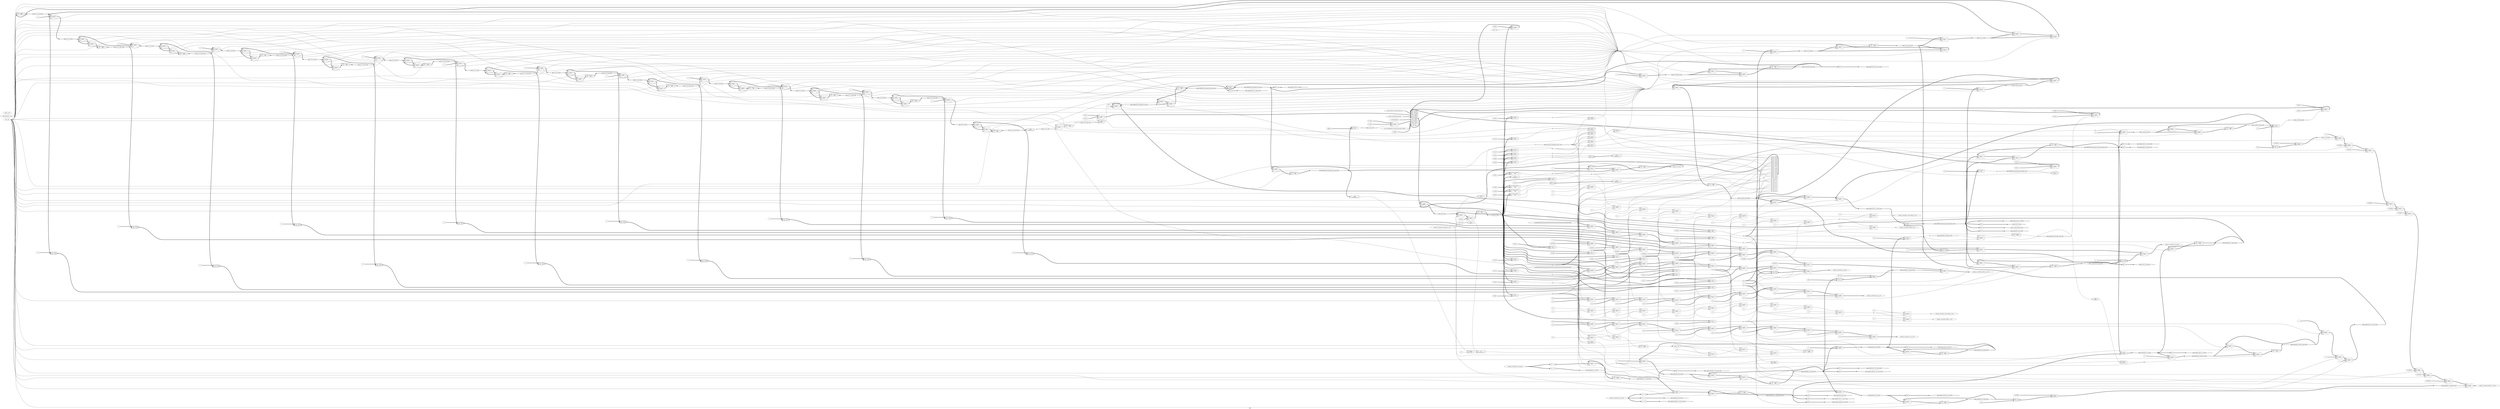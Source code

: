 digraph "main" {
label="main";
rankdir="LR";
remincross=true;
n185 [ shape=octagon, label="clk_1_bit", color="black", fontcolor="black" ];
n186 [ shape=octagon, label="clk1x_follower_1_bit", color="black", fontcolor="black" ];
n187 [ shape=octagon, label="clk2x_1_bit", color="black", fontcolor="black" ];
n188 [ shape=diamond, label="cur_state_5_bit", color="black", fontcolor="black" ];
n189 [ shape=octagon, label="finish_1_bit", color="black", fontcolor="black" ];
n190 [ shape=diamond, label="lpm_mult_main_preheaderi_38_en_1_bit", color="black", fontcolor="black" ];
n191 [ shape=diamond, label="main_19_20_32_bit", color="black", fontcolor="black" ];
n192 [ shape=diamond, label="main_19_20_reg_32_bit", color="black", fontcolor="black" ];
n193 [ shape=diamond, label="main_19_21_32_bit", color="black", fontcolor="black" ];
n194 [ shape=diamond, label="main_19_21_reg_32_bit", color="black", fontcolor="black" ];
n195 [ shape=diamond, label="main_19_22_32_bit", color="black", fontcolor="black" ];
n196 [ shape=diamond, label="main_19_22_reg_32_bit", color="black", fontcolor="black" ];
n197 [ shape=diamond, label="main_19_23_32_bit", color="black", fontcolor="black" ];
n198 [ shape=diamond, label="main_19_23_reg_32_bit", color="black", fontcolor="black" ];
n199 [ shape=diamond, label="main_19_24_32_bit", color="black", fontcolor="black" ];
n200 [ shape=diamond, label="main_19_24_reg_32_bit", color="black", fontcolor="black" ];
n201 [ shape=diamond, label="main_19_25_32_bit", color="black", fontcolor="black" ];
n202 [ shape=diamond, label="main_19_25_reg_32_bit", color="black", fontcolor="black" ];
n203 [ shape=diamond, label="main_19_26_32_bit", color="black", fontcolor="black" ];
n204 [ shape=diamond, label="main_19_26_reg_32_bit", color="black", fontcolor="black" ];
n205 [ shape=diamond, label="main_19_27_32_bit", color="black", fontcolor="black" ];
n206 [ shape=diamond, label="main_19_27_reg_32_bit", color="black", fontcolor="black" ];
n207 [ shape=diamond, label="main_19_28_32_bit", color="black", fontcolor="black" ];
n208 [ shape=diamond, label="main_19_28_reg_32_bit", color="black", fontcolor="black" ];
n209 [ shape=diamond, label="main_19_29_32_bit", color="black", fontcolor="black" ];
n210 [ shape=diamond, label="main_19_29_reg_32_bit", color="black", fontcolor="black" ];
n211 [ shape=diamond, label="main_19_30_32_bit", color="black", fontcolor="black" ];
n212 [ shape=diamond, label="main_19_30_reg_32_bit", color="black", fontcolor="black" ];
n213 [ shape=diamond, label="main_19_31_32_bit", color="black", fontcolor="black" ];
n214 [ shape=diamond, label="main_19_31_reg_32_bit", color="black", fontcolor="black" ];
n215 [ shape=diamond, label="main_19_32_32_bit", color="black", fontcolor="black" ];
n216 [ shape=diamond, label="main_19_32_reg_32_bit", color="black", fontcolor="black" ];
n217 [ shape=diamond, label="main_19_33_32_bit", color="black", fontcolor="black" ];
n218 [ shape=diamond, label="main_19_33_reg_32_bit", color="black", fontcolor="black" ];
n219 [ shape=diamond, label="main_19_34_1_bit", color="black", fontcolor="black" ];
n220 [ shape=diamond, label="main_19_34_reg_1_bit", color="black", fontcolor="black" ];
n221 [ shape=diamond, label="main_19_i01_32_bit", color="black", fontcolor="black" ];
n222 [ shape=diamond, label="main_19_i01_reg_32_bit", color="black", fontcolor="black" ];
n223 [ shape=diamond, label="main_19_indvar_32_bit", color="black", fontcolor="black" ];
n224 [ shape=diamond, label="main_19_indvar_reg_32_bit", color="black", fontcolor="black" ];
n225 [ shape=diamond, label="main_19_total03_32_bit", color="black", fontcolor="black" ];
n226 [ shape=diamond, label="main_19_total03_reg_32_bit", color="black", fontcolor="black" ];
n227 [ shape=diamond, label="main_1_exitcond_1_bit", color="black", fontcolor="black" ];
n228 [ shape=diamond, label="main_1_indvar4_32_bit", color="black", fontcolor="black" ];
n229 [ shape=diamond, label="main_1_indvar4_reg_32_bit", color="black", fontcolor="black" ];
n230 [ shape=diamond, label="main_2_indvarnext5_32_bit", color="black", fontcolor="black" ];
n231 [ shape=diamond, label="main_2_indvarnext5_reg_32_bit", color="black", fontcolor="black" ];
n232 [ shape=diamond, label="main_2_si0_32_bit", color="black", fontcolor="black" ];
n233 [ shape=diamond, label="main_43_45_1_bit", color="black", fontcolor="black" ];
n234 [ shape=diamond, label="main_FIRFilterStreamingexit_0i_32_bit", color="black", fontcolor="black" ];
n235 [ shape=diamond, label="main_FIRFilterStreamingexit_0i_reg_32_bit", color="black", fontcolor="black" ];
n236 [ shape=diamond, label="main_FIRFilterStreamingexit_42_32_bit", color="black", fontcolor="black" ];
n237 [ shape=diamond, label="main_FIRFilterStreamingexit_42_reg_32_bit", color="black", fontcolor="black" ];
n238 [ shape=diamond, label="main_FIRFilterStreamingexit_exitcond3_1_bit", color="black", fontcolor="black" ];
n239 [ shape=diamond, label="main_FIRFilterStreamingexit_indvarnext_32_bit", color="black", fontcolor="black" ];
n240 [ shape=diamond, label="main_FIRFilterStreamingexit_indvarnext_reg_32_bit", color="black", fontcolor="black" ];
n241 [ shape=diamond, label="main_preheaderi_35_32_bit", color="black", fontcolor="black" ];
n242 [ shape=diamond, label="main_preheaderi_35_reg_32_bit", color="black", fontcolor="black" ];
n243 [ shape=diamond, label="main_preheaderi_36_32_bit", color="black", fontcolor="black" ];
n244 [ shape=diamond, label="main_preheaderi_37_32_bit", color="black", fontcolor="black" ];
n245 [ shape=diamond, label="main_preheaderi_37_reg_32_bit", color="black", fontcolor="black" ];
n246 [ shape=diamond, label="main_preheaderi_38_32_bit", color="black", fontcolor="black" ];
n247 [ shape=diamond, label="main_preheaderi_38_stage0_reg_32_bit", color="black", fontcolor="black" ];
n248 [ shape=diamond, label="main_preheaderi_39_32_bit", color="black", fontcolor="black" ];
n249 [ shape=diamond, label="main_preheaderi_39_reg_32_bit", color="black", fontcolor="black" ];
n250 [ shape=diamond, label="main_preheaderi_40_32_bit", color="black", fontcolor="black" ];
n251 [ shape=diamond, label="main_preheaderi_40_reg_32_bit", color="black", fontcolor="black" ];
n252 [ shape=diamond, label="main_preheaderi_41_32_bit", color="black", fontcolor="black" ];
n253 [ shape=diamond, label="main_preheaderi_41_reg_32_bit", color="black", fontcolor="black" ];
n254 [ shape=diamond, label="main_preheaderi_exitcond1_1_bit", color="black", fontcolor="black" ];
n255 [ shape=diamond, label="main_preheaderi_exitcond1_reg_1_bit", color="black", fontcolor="black" ];
n256 [ shape=diamond, label="main_preheaderi_j02i_32_bit", color="black", fontcolor="black" ];
n257 [ shape=diamond, label="main_preheaderi_j02i_reg_32_bit", color="black", fontcolor="black" ];
n258 [ shape=diamond, label="main_preheaderi_scevgep_32_bit", color="black", fontcolor="black" ];
n259 [ shape=diamond, label="main_preheaderi_scevgep2_32_bit", color="black", fontcolor="black" ];
n260 [ shape=diamond, label="main_preheaderi_temp01i_32_bit", color="black", fontcolor="black" ];
n261 [ shape=diamond, label="main_preheaderi_temp01i_reg_32_bit", color="black", fontcolor="black" ];
n262 [ shape=diamond, label="main_signed_add_32_0_32_bit", color="black", fontcolor="black" ];
n263 [ shape=diamond, label="main_signed_add_32_0_op0_32_bit", color="black", fontcolor="black" ];
n264 [ shape=diamond, label="main_signed_add_32_1_32_bit", color="black", fontcolor="black" ];
n265 [ shape=diamond, label="main_signed_add_32_1_op0_32_bit", color="black", fontcolor="black" ];
n266 [ shape=diamond, label="main_signed_add_32_1_op1_32_bit", color="black", fontcolor="black" ];
n267 [ shape=diamond, label="main_signed_add_32_2_32_bit", color="black", fontcolor="black" ];
n268 [ shape=diamond, label="main_signed_add_32_2_op0_32_bit", color="black", fontcolor="black" ];
n269 [ shape=diamond, label="main_signed_add_32_2_op1_32_bit", color="black", fontcolor="black" ];
n270 [ shape=diamond, label="main_signed_add_32_4_32_bit", color="black", fontcolor="black" ];
n271 [ shape=diamond, label="main_signed_add_32_4_op0_32_bit", color="black", fontcolor="black" ];
n272 [ shape=diamond, label="main_signed_add_32_4_op1_32_bit", color="black", fontcolor="black" ];
n273 [ shape=diamond, label="main_signed_multiply_32_0_32_bit", color="black", fontcolor="black" ];
n274 [ shape=diamond, label="main_signed_multiply_32_0_op0_32_bit", color="black", fontcolor="black" ];
n275 [ shape=diamond, label="main_signed_multiply_32_0_op1_32_bit", color="black", fontcolor="black" ];
n276 [ shape=diamond, label="main_signed_subtract_32_0_32_bit", color="black", fontcolor="black" ];
n277 [ shape=diamond, label="main_signed_subtract_32_0_op1_32_bit", color="black", fontcolor="black" ];
n278 [ shape=octagon, label="memory_controller_address_a_32_bit", color="black", fontcolor="black" ];
n279 [ shape=octagon, label="memory_controller_address_b_32_bit", color="black", fontcolor="black" ];
n280 [ shape=octagon, label="memory_controller_enable_a_1_bit", color="black", fontcolor="black" ];
n281 [ shape=octagon, label="memory_controller_enable_b_1_bit", color="black", fontcolor="black" ];
n282 [ shape=octagon, label="memory_controller_in_a_64_bit", color="black", fontcolor="black" ];
n283 [ shape=octagon, label="memory_controller_in_b_64_bit", color="black", fontcolor="black" ];
n284 [ shape=octagon, label="memory_controller_out_a_64_bit", color="black", fontcolor="black" ];
n285 [ shape=octagon, label="memory_controller_out_b_64_bit", color="black", fontcolor="black" ];
n286 [ shape=octagon, label="memory_controller_size_a_2_bit", color="black", fontcolor="black" ];
n287 [ shape=octagon, label="memory_controller_size_b_2_bit", color="black", fontcolor="black" ];
n288 [ shape=octagon, label="memory_controller_waitrequest_1_bit", color="black", fontcolor="black" ];
n289 [ shape=octagon, label="memory_controller_write_enable_a_1_bit", color="black", fontcolor="black" ];
n290 [ shape=octagon, label="memory_controller_write_enable_b_1_bit", color="black", fontcolor="black" ];
n291 [ shape=diamond, label="next_state_5_bit", color="black", fontcolor="black" ];
n292 [ shape=octagon, label="reset_1_bit", color="black", fontcolor="black" ];
n293 [ shape=octagon, label="return_val_32_bit", color="black", fontcolor="black" ];
n294 [ shape=octagon, label="start_1_bit", color="black", fontcolor="black" ];
v0 [ label="16777216" ];
v2 [ label="2'00" ];
c298 [ shape=record, label="{{<p295> A|<p296> B}|$631\n$add|{<p297> Y}}" ];
x1 [ shape=record, style=rounded, label="<s1> 29:0 - 31:2 |<s0> 1:0 - 1:0 " ];
x1:e -> c298:p296:w [arrowhead=odiamond, arrowtail=odiamond, dir=both, color="black", style="setlinewidth(3)", label=""];
v3 [ label="25165824" ];
v5 [ label="2'00" ];
c299 [ shape=record, label="{{<p295> A|<p296> B}|$641\n$add|{<p297> Y}}" ];
x4 [ shape=record, style=rounded, label="<s1> 29:0 - 31:2 |<s0> 1:0 - 1:0 " ];
x4:e -> c299:p296:w [arrowhead=odiamond, arrowtail=odiamond, dir=both, color="black", style="setlinewidth(3)", label=""];
c300 [ shape=record, label="{{<p295> A|<p296> B}|$730\n$add|{<p297> Y}}" ];
c301 [ shape=record, label="{{<p295> A|<p296> B}|$734\n$add|{<p297> Y}}" ];
v6 [ label="1" ];
c302 [ shape=record, label="{{<p295> A|<p296> B}|$750\n$add|{<p297> Y}}" ];
c303 [ shape=record, label="{{<p295> A|<p296> B}|$754\n$add|{<p297> Y}}" ];
v7 [ label="25165824" ];
v9 [ label="2'00" ];
c304 [ shape=record, label="{{<p295> A|<p296> B}|$116\n$add|{<p297> Y}}" ];
x8 [ shape=record, style=rounded, label="<s1> 29:0 - 31:2 |<s0> 1:0 - 1:0 " ];
x8:e -> c304:p296:w [arrowhead=odiamond, arrowtail=odiamond, dir=both, color="black", style="setlinewidth(3)", label=""];
c305 [ shape=record, label="{{<p295> A|<p296> B}|$276\n$and|{<p297> Y}}" ];
c306 [ shape=record, label="{{<p295> A|<p296> B}|$278\n$and|{<p297> Y}}" ];
c307 [ shape=record, label="{{<p295> A|<p296> B}|$286\n$and|{<p297> Y}}" ];
c308 [ shape=record, label="{{<p295> A|<p296> B}|$590\n$and|{<p297> Y}}" ];
c309 [ shape=record, label="{{<p295> A|<p296> B}|$601\n$and|{<p297> Y}}" ];
c310 [ shape=record, label="{{<p295> A|<p296> B}|$603\n$and|{<p297> Y}}" ];
c311 [ shape=record, label="{{<p295> A|<p296> B}|$678\n$and|{<p297> Y}}" ];
c312 [ shape=record, label="{{<p295> A|<p296> B}|$680\n$and|{<p297> Y}}" ];
c313 [ shape=record, label="{{<p295> A|<p296> B}|$693\n$and|{<p297> Y}}" ];
c314 [ shape=record, label="{{<p295> A|<p296> B}|$96\n$and|{<p297> Y}}" ];
c315 [ shape=record, label="{{<p295> A|<p296> B}|$107\n$and|{<p297> Y}}" ];
c316 [ shape=record, label="{{<p295> A}|$2272\n$reduce_or|{<p297> Y}}" ];
x10 [ shape=record, style=rounded, label="<s1> 0:0 - 1:1 |<s0> 0:0 - 0:0 " ];
x10:e -> c316:p295:w [arrowhead=odiamond, arrowtail=odiamond, dir=both, color="black", style="setlinewidth(3)", label=""];
c317 [ shape=record, label="{{<p295> A}|$2274\n$reduce_or|{<p297> Y}}" ];
x11 [ shape=record, style=rounded, label="<s1> 0:0 - 1:1 |<s0> 0:0 - 0:0 " ];
x11:e -> c317:p295:w [arrowhead=odiamond, arrowtail=odiamond, dir=both, color="black", style="setlinewidth(3)", label=""];
v12 [ label="5'10110" ];
c318 [ shape=record, label="{{<p295> A|<p296> B}|$274\n$eq|{<p297> Y}}" ];
c319 [ shape=record, label="{{<p295> A}|$275\n$not|{<p297> Y}}" ];
c320 [ shape=record, label="{{<p295> A}|$277\n$not|{<p297> Y}}" ];
v13 [ label="5'00101" ];
c321 [ shape=record, label="{{<p295> A|<p296> B}|$284\n$eq|{<p297> Y}}" ];
c322 [ shape=record, label="{{<p295> A}|$580\n$logic_not|{<p297> Y}}" ];
v14 [ label="5'00110" ];
c323 [ shape=record, label="{{<p295> A|<p296> B}|$582\n$eq|{<p297> Y}}" ];
v15 [ label="5'01111" ];
c324 [ shape=record, label="{{<p295> A|<p296> B}|$588\n$eq|{<p297> Y}}" ];
v16 [ label="5'10100" ];
c325 [ shape=record, label="{{<p295> A|<p296> B}|$599\n$eq|{<p297> Y}}" ];
c326 [ shape=record, label="{{<p295> A}|$602\n$not|{<p297> Y}}" ];
v17 [ label="5'10000" ];
c327 [ shape=record, label="{{<p295> A|<p296> B}|$634\n$eq|{<p297> Y}}" ];
v18 [ label="5'10010" ];
c328 [ shape=record, label="{{<p295> A|<p296> B}|$645\n$eq|{<p297> Y}}" ];
v19 [ label="16" ];
c329 [ shape=record, label="{{<p295> A|<p296> B}|$659\n$eq|{<p297> Y}}" ];
v20 [ label="5'01110" ];
c330 [ shape=record, label="{{<p295> A|<p296> B}|$676\n$eq|{<p297> Y}}" ];
v21 [ label="5'10101" ];
c331 [ shape=record, label="{{<p295> A|<p296> B}|$691\n$eq|{<p297> Y}}" ];
v22 [ label="32" ];
c332 [ shape=record, label="{{<p295> A|<p296> B}|$718\n$eq|{<p297> Y}}" ];
v23 [ label="44880" ];
c333 [ shape=record, label="{{<p295> A|<p296> B}|$720\n$eq|{<p297> Y}}" ];
v24 [ label="5'00011" ];
c334 [ shape=record, label="{{<p295> A|<p296> B}|$722\n$eq|{<p297> Y}}" ];
c335 [ shape=record, label="{{<p295> A}|$756\n$logic_not|{<p297> Y}}" ];
v25 [ label="5'11010" ];
c336 [ shape=record, label="{{<p295> A|<p296> B}|$759\n$eq|{<p297> Y}}" ];
v26 [ label="5'00111" ];
c337 [ shape=record, label="{{<p295> A|<p296> B}|$770\n$eq|{<p297> Y}}" ];
v27 [ label="5'01000" ];
c338 [ shape=record, label="{{<p295> A|<p296> B}|$771\n$eq|{<p297> Y}}" ];
v28 [ label="5'01001" ];
c339 [ shape=record, label="{{<p295> A|<p296> B}|$772\n$eq|{<p297> Y}}" ];
v29 [ label="5'01010" ];
c340 [ shape=record, label="{{<p295> A|<p296> B}|$773\n$eq|{<p297> Y}}" ];
v30 [ label="5'01011" ];
c341 [ shape=record, label="{{<p295> A|<p296> B}|$774\n$eq|{<p297> Y}}" ];
v31 [ label="5'01100" ];
c342 [ shape=record, label="{{<p295> A|<p296> B}|$775\n$eq|{<p297> Y}}" ];
v32 [ label="5'01101" ];
c343 [ shape=record, label="{{<p295> A|<p296> B}|$776\n$eq|{<p297> Y}}" ];
v33 [ label="5'10001" ];
c344 [ shape=record, label="{{<p295> A|<p296> B}|$777\n$eq|{<p297> Y}}" ];
v34 [ label="5'10111" ];
c345 [ shape=record, label="{{<p295> A|<p296> B}|$71\n$eq|{<p297> Y}}" ];
c346 [ shape=record, label="{{<p295> A}|$72\n$not|{<p297> Y}}" ];
v35 [ label="5'00001" ];
c347 [ shape=record, label="{{<p295> A|<p296> B}|$94\n$eq|{<p297> Y}}" ];
v36 [ label="5'00100" ];
c348 [ shape=record, label="{{<p295> A|<p296> B}|$105\n$eq|{<p297> Y}}" ];
v37 [ label="16" ];
c349 [ shape=record, label="{{<p295> A|<p296> B}|$113\n$eq|{<p297> Y}}" ];
v38 [ label="1'x" ];
c350 [ shape=record, label="{{<p295> A|<p296> B}|$886\n$eqx|{<p297> Y}}" ];
c351 [ shape=record, label="{{<p295> A|<p296> B}|$75\n$logic_and|{<p297> Y}}" ];
c352 [ shape=record, label="{{<p295> A|<p296> B}|$745\n$mul|{<p297> Y}}" ];
x39 [ shape=record, style=rounded, label="<s0> 31:0 - 31:0 " ];
x39:e -> c352:p296:w [arrowhead=odiamond, arrowtail=odiamond, dir=both, color="black", style="setlinewidth(3)", label=""];
c356 [ shape=record, label="{{<p353> CLK|<p354> D}|$2208\n$dff|{<p355> Q}}" ];
c357 [ shape=record, label="{{<p353> CLK|<p354> D}|$2209\n$dff|{<p355> Q}}" ];
c358 [ shape=record, label="{{<p353> CLK|<p354> D}|$2210\n$dff|{<p355> Q}}" ];
c359 [ shape=record, label="{{<p353> CLK|<p354> D}|$2211\n$dff|{<p355> Q}}" ];
c360 [ shape=record, label="{{<p353> CLK|<p354> D}|$2212\n$dff|{<p355> Q}}" ];
c361 [ shape=record, label="{{<p353> CLK|<p354> D}|$2213\n$dff|{<p355> Q}}" ];
c362 [ shape=record, label="{{<p353> CLK|<p354> D}|$2214\n$dff|{<p355> Q}}" ];
c363 [ shape=record, label="{{<p353> CLK|<p354> D}|$2215\n$dff|{<p355> Q}}" ];
c364 [ shape=record, label="{{<p353> CLK|<p354> D}|$2216\n$dff|{<p355> Q}}" ];
c365 [ shape=record, label="{{<p353> CLK|<p354> D}|$2217\n$dff|{<p355> Q}}" ];
c366 [ shape=record, label="{{<p353> CLK|<p354> D}|$2218\n$dff|{<p355> Q}}" ];
c367 [ shape=record, label="{{<p353> CLK|<p354> D}|$2219\n$dff|{<p355> Q}}" ];
c368 [ shape=record, label="{{<p353> CLK|<p354> D}|$2220\n$dff|{<p355> Q}}" ];
c369 [ shape=record, label="{{<p353> CLK|<p354> D}|$2221\n$dff|{<p355> Q}}" ];
c370 [ shape=record, label="{{<p353> CLK|<p354> D}|$2222\n$dff|{<p355> Q}}" ];
c371 [ shape=record, label="{{<p353> CLK|<p354> D}|$2223\n$dff|{<p355> Q}}" ];
c372 [ shape=record, label="{{<p353> CLK|<p354> D}|$2224\n$dff|{<p355> Q}}" ];
c373 [ shape=record, label="{{<p353> CLK|<p354> D}|$2225\n$dff|{<p355> Q}}" ];
c374 [ shape=record, label="{{<p353> CLK|<p354> D}|$2226\n$dff|{<p355> Q}}" ];
c375 [ shape=record, label="{{<p353> CLK|<p354> D}|$2227\n$dff|{<p355> Q}}" ];
c376 [ shape=record, label="{{<p353> CLK|<p354> D}|$2228\n$dff|{<p355> Q}}" ];
c377 [ shape=record, label="{{<p353> CLK|<p354> D}|$2229\n$dff|{<p355> Q}}" ];
c378 [ shape=record, label="{{<p353> CLK|<p354> D}|$2230\n$dff|{<p355> Q}}" ];
c379 [ shape=record, label="{{<p353> CLK|<p354> D}|$2231\n$dff|{<p355> Q}}" ];
c380 [ shape=record, label="{{<p353> CLK|<p354> D}|$2232\n$dff|{<p355> Q}}" ];
c381 [ shape=record, label="{{<p353> CLK|<p354> D}|$2233\n$dff|{<p355> Q}}" ];
c382 [ shape=record, label="{{<p353> CLK|<p354> D}|$2234\n$dff|{<p355> Q}}" ];
c383 [ shape=record, label="{{<p353> CLK|<p354> D}|$2235\n$dff|{<p355> Q}}" ];
c384 [ shape=record, label="{{<p353> CLK|<p354> D}|$2236\n$dff|{<p355> Q}}" ];
c385 [ shape=record, label="{{<p353> CLK|<p354> D}|$2237\n$dff|{<p355> Q}}" ];
c386 [ shape=record, label="{{<p353> CLK|<p354> D}|$2238\n$dff|{<p355> Q}}" ];
c387 [ shape=record, label="{{<p353> CLK|<p354> D}|$2239\n$dff|{<p355> Q}}" ];
c388 [ shape=record, label="{{<p353> CLK|<p354> D}|$2256\n$dff|{<p355> Q}}" ];
c389 [ shape=record, label="{{<p353> CLK|<p354> D}|$2257\n$dff|{<p355> Q}}" ];
v40 [ label="0" ];
c391 [ shape=record, label="{{<p295> A|<p296> B|<p390> S}|$1197\n$mux|{<p297> Y}}" ];
c392 [ shape=record, label="{{<p295> A|<p296> B|<p390> S}|$1200\n$mux|{<p297> Y}}" ];
c393 [ shape=record, label="{{<p295> A|<p296> B|<p390> S}|$1203\n$mux|{<p297> Y}}" ];
v41 [ label="0" ];
c394 [ shape=record, label="{{<p295> A|<p296> B|<p390> S}|$1206\n$mux|{<p297> Y}}" ];
c395 [ shape=record, label="{{<p295> A|<p296> B|<p390> S}|$1209\n$mux|{<p297> Y}}" ];
c396 [ shape=record, label="{{<p295> A|<p296> B|<p390> S}|$1212\n$mux|{<p297> Y}}" ];
v42 [ label="0" ];
c397 [ shape=record, label="{{<p295> A|<p296> B|<p390> S}|$1215\n$mux|{<p297> Y}}" ];
c398 [ shape=record, label="{{<p295> A|<p296> B|<p390> S}|$1218\n$mux|{<p297> Y}}" ];
c399 [ shape=record, label="{{<p295> A|<p296> B|<p390> S}|$1221\n$mux|{<p297> Y}}" ];
v43 [ label="0" ];
c400 [ shape=record, label="{{<p295> A|<p296> B|<p390> S}|$1224\n$mux|{<p297> Y}}" ];
c401 [ shape=record, label="{{<p295> A|<p296> B|<p390> S}|$1227\n$mux|{<p297> Y}}" ];
c402 [ shape=record, label="{{<p295> A|<p296> B|<p390> S}|$1230\n$mux|{<p297> Y}}" ];
v44 [ label="0" ];
c403 [ shape=record, label="{{<p295> A|<p296> B|<p390> S}|$1233\n$mux|{<p297> Y}}" ];
c404 [ shape=record, label="{{<p295> A|<p296> B|<p390> S}|$1236\n$mux|{<p297> Y}}" ];
c405 [ shape=record, label="{{<p295> A|<p296> B|<p390> S}|$1239\n$mux|{<p297> Y}}" ];
v45 [ label="0" ];
c406 [ shape=record, label="{{<p295> A|<p296> B|<p390> S}|$1242\n$mux|{<p297> Y}}" ];
c407 [ shape=record, label="{{<p295> A|<p296> B|<p390> S}|$1245\n$mux|{<p297> Y}}" ];
c408 [ shape=record, label="{{<p295> A|<p296> B|<p390> S}|$1248\n$mux|{<p297> Y}}" ];
v46 [ label="0" ];
c409 [ shape=record, label="{{<p295> A|<p296> B|<p390> S}|$1251\n$mux|{<p297> Y}}" ];
c410 [ shape=record, label="{{<p295> A|<p296> B|<p390> S}|$1254\n$mux|{<p297> Y}}" ];
c411 [ shape=record, label="{{<p295> A|<p296> B|<p390> S}|$1257\n$mux|{<p297> Y}}" ];
v47 [ label="0" ];
c412 [ shape=record, label="{{<p295> A|<p296> B|<p390> S}|$1260\n$mux|{<p297> Y}}" ];
c413 [ shape=record, label="{{<p295> A|<p296> B|<p390> S}|$1263\n$mux|{<p297> Y}}" ];
c414 [ shape=record, label="{{<p295> A|<p296> B|<p390> S}|$1266\n$mux|{<p297> Y}}" ];
v48 [ label="0" ];
c415 [ shape=record, label="{{<p295> A|<p296> B|<p390> S}|$1269\n$mux|{<p297> Y}}" ];
c416 [ shape=record, label="{{<p295> A|<p296> B|<p390> S}|$1272\n$mux|{<p297> Y}}" ];
c417 [ shape=record, label="{{<p295> A|<p296> B|<p390> S}|$1275\n$mux|{<p297> Y}}" ];
v49 [ label="0" ];
c418 [ shape=record, label="{{<p295> A|<p296> B|<p390> S}|$1278\n$mux|{<p297> Y}}" ];
c419 [ shape=record, label="{{<p295> A|<p296> B|<p390> S}|$1281\n$mux|{<p297> Y}}" ];
c420 [ shape=record, label="{{<p295> A|<p296> B|<p390> S}|$1284\n$mux|{<p297> Y}}" ];
v50 [ label="0" ];
c421 [ shape=record, label="{{<p295> A|<p296> B|<p390> S}|$1287\n$mux|{<p297> Y}}" ];
c422 [ shape=record, label="{{<p295> A|<p296> B|<p390> S}|$1290\n$mux|{<p297> Y}}" ];
c423 [ shape=record, label="{{<p295> A|<p296> B|<p390> S}|$1293\n$mux|{<p297> Y}}" ];
v51 [ label="0" ];
c424 [ shape=record, label="{{<p295> A|<p296> B|<p390> S}|$1296\n$mux|{<p297> Y}}" ];
c425 [ shape=record, label="{{<p295> A|<p296> B|<p390> S}|$1299\n$mux|{<p297> Y}}" ];
c426 [ shape=record, label="{{<p295> A|<p296> B|<p390> S}|$1302\n$mux|{<p297> Y}}" ];
v52 [ label="0" ];
c427 [ shape=record, label="{{<p295> A|<p296> B|<p390> S}|$1305\n$mux|{<p297> Y}}" ];
c428 [ shape=record, label="{{<p295> A|<p296> B|<p390> S}|$1308\n$mux|{<p297> Y}}" ];
c429 [ shape=record, label="{{<p295> A|<p296> B|<p390> S}|$1311\n$mux|{<p297> Y}}" ];
v53 [ label="0" ];
c430 [ shape=record, label="{{<p295> A|<p296> B|<p390> S}|$1314\n$mux|{<p297> Y}}" ];
c431 [ shape=record, label="{{<p295> A|<p296> B|<p390> S}|$1317\n$mux|{<p297> Y}}" ];
c432 [ shape=record, label="{{<p295> A|<p296> B|<p390> S}|$1320\n$mux|{<p297> Y}}" ];
c433 [ shape=record, label="{{<p295> A|<p296> B|<p390> S}|$1323\n$mux|{<p297> Y}}" ];
v54 [ label="0" ];
c434 [ shape=record, label="{{<p295> A|<p296> B|<p390> S}|$1326\n$mux|{<p297> Y}}" ];
c435 [ shape=record, label="{{<p295> A|<p296> B|<p390> S}|$1329\n$mux|{<p297> Y}}" ];
c436 [ shape=record, label="{{<p295> A|<p296> B|<p390> S}|$1332\n$mux|{<p297> Y}}" ];
v55 [ label="0" ];
c437 [ shape=record, label="{{<p295> A|<p296> B|<p390> S}|$1335\n$mux|{<p297> Y}}" ];
c438 [ shape=record, label="{{<p295> A|<p296> B|<p390> S}|$1338\n$mux|{<p297> Y}}" ];
c439 [ shape=record, label="{{<p295> A|<p296> B|<p390> S}|$1341\n$mux|{<p297> Y}}" ];
c440 [ shape=record, label="{{<p295> A|<p296> B|<p390> S}|$1344\n$mux|{<p297> Y}}" ];
c441 [ shape=record, label="{{<p295> A|<p296> B|<p390> S}|$1347\n$mux|{<p297> Y}}" ];
x56 [ shape=record, style=rounded, label="<s0> 31:0 - 31:0 " ];
x56:e -> c441:p296:w [arrowhead=odiamond, arrowtail=odiamond, dir=both, color="black", style="setlinewidth(3)", label=""];
c442 [ shape=record, label="{{<p295> A|<p296> B|<p390> S}|$1350\n$mux|{<p297> Y}}" ];
c443 [ shape=record, label="{{<p295> A|<p296> B|<p390> S}|$1353\n$mux|{<p297> Y}}" ];
c444 [ shape=record, label="{{<p295> A|<p296> B|<p390> S}|$1356\n$mux|{<p297> Y}}" ];
v57 [ label="0" ];
c445 [ shape=record, label="{{<p295> A|<p296> B|<p390> S}|$1359\n$mux|{<p297> Y}}" ];
c446 [ shape=record, label="{{<p295> A|<p296> B|<p390> S}|$1362\n$mux|{<p297> Y}}" ];
c447 [ shape=record, label="{{<p295> A|<p296> B|<p390> S}|$1365\n$mux|{<p297> Y}}" ];
c448 [ shape=record, label="{{<p295> A|<p296> B|<p390> S}|$1368\n$mux|{<p297> Y}}" ];
c449 [ shape=record, label="{{<p295> A|<p296> B|<p390> S}|$1371\n$mux|{<p297> Y}}" ];
c450 [ shape=record, label="{{<p295> A|<p296> B|<p390> S}|$1374\n$mux|{<p297> Y}}" ];
c451 [ shape=record, label="{{<p295> A|<p296> B|<p390> S}|$1377\n$mux|{<p297> Y}}" ];
c452 [ shape=record, label="{{<p295> A|<p296> B|<p390> S}|$1386\n$mux|{<p297> Y}}" ];
c453 [ shape=record, label="{{<p295> A|<p296> B|<p390> S}|$1392\n$mux|{<p297> Y}}" ];
v58 [ label="1" ];
c454 [ shape=record, label="{{<p295> A|<p296> B|<p390> S}|$1395\n$mux|{<p297> Y}}" ];
v59 [ label="1" ];
c455 [ shape=record, label="{{<p295> A|<p296> B|<p390> S}|$1404\n$mux|{<p297> Y}}" ];
v60 [ label="1" ];
c456 [ shape=record, label="{{<p295> A|<p296> B|<p390> S}|$1410\n$mux|{<p297> Y}}" ];
c457 [ shape=record, label="{{<p295> A|<p296> B|<p390> S}|$1416\n$mux|{<p297> Y}}" ];
v61 [ label="1'0" ];
c458 [ shape=record, label="{{<p295> A|<p296> B|<p390> S}|$1422\n$mux|{<p297> Y}}" ];
c459 [ shape=record, label="{{<p295> A|<p296> B|<p390> S}|$1425\n$mux|{<p297> Y}}" ];
v62 [ label="1'1" ];
c460 [ shape=record, label="{{<p295> A|<p296> B|<p390> S}|$1428\n$mux|{<p297> Y}}" ];
c461 [ shape=record, label="{{<p295> A|<p296> B|<p390> S}|$1460\n$mux|{<p297> Y}}" ];
v63 [ label="25165828" ];
c462 [ shape=record, label="{{<p295> A|<p296> B|<p390> S}|$1463\n$mux|{<p297> Y}}" ];
v64 [ label="25165836" ];
c463 [ shape=record, label="{{<p295> A|<p296> B|<p390> S}|$1466\n$mux|{<p297> Y}}" ];
v65 [ label="25165844" ];
c464 [ shape=record, label="{{<p295> A|<p296> B|<p390> S}|$1469\n$mux|{<p297> Y}}" ];
v66 [ label="25165852" ];
c465 [ shape=record, label="{{<p295> A|<p296> B|<p390> S}|$1472\n$mux|{<p297> Y}}" ];
v67 [ label="25165860" ];
c466 [ shape=record, label="{{<p295> A|<p296> B|<p390> S}|$1475\n$mux|{<p297> Y}}" ];
v68 [ label="25165868" ];
c467 [ shape=record, label="{{<p295> A|<p296> B|<p390> S}|$1478\n$mux|{<p297> Y}}" ];
v69 [ label="25165876" ];
c468 [ shape=record, label="{{<p295> A|<p296> B|<p390> S}|$1481\n$mux|{<p297> Y}}" ];
v70 [ label="25165884" ];
c469 [ shape=record, label="{{<p295> A|<p296> B|<p390> S}|$1484\n$mux|{<p297> Y}}" ];
v71 [ label="0" ];
c470 [ shape=record, label="{{<p295> A|<p296> B|<p390> S}|$1487\n$mux|{<p297> Y}}" ];
v72 [ label="1'0" ];
c471 [ shape=record, label="{{<p295> A|<p296> B|<p390> S}|$1492\n$mux|{<p297> Y}}" ];
v73 [ label="1'1" ];
c472 [ shape=record, label="{{<p295> A|<p296> B|<p390> S}|$1495\n$mux|{<p297> Y}}" ];
v74 [ label="1'1" ];
c473 [ shape=record, label="{{<p295> A|<p296> B|<p390> S}|$1498\n$mux|{<p297> Y}}" ];
v75 [ label="1'1" ];
c474 [ shape=record, label="{{<p295> A|<p296> B|<p390> S}|$1501\n$mux|{<p297> Y}}" ];
v76 [ label="1'1" ];
c475 [ shape=record, label="{{<p295> A|<p296> B|<p390> S}|$1504\n$mux|{<p297> Y}}" ];
v77 [ label="1'1" ];
c476 [ shape=record, label="{{<p295> A|<p296> B|<p390> S}|$1507\n$mux|{<p297> Y}}" ];
v78 [ label="1'1" ];
c477 [ shape=record, label="{{<p295> A|<p296> B|<p390> S}|$1510\n$mux|{<p297> Y}}" ];
v79 [ label="1'1" ];
c478 [ shape=record, label="{{<p295> A|<p296> B|<p390> S}|$1513\n$mux|{<p297> Y}}" ];
v80 [ label="1'1" ];
c479 [ shape=record, label="{{<p295> A|<p296> B|<p390> S}|$1516\n$mux|{<p297> Y}}" ];
v81 [ label="1'0" ];
v82 [ label="1'1" ];
c480 [ shape=record, label="{{<p295> A|<p296> B|<p390> S}|$1519\n$mux|{<p297> Y}}" ];
v84 [ label="0" ];
c481 [ shape=record, label="{{<p295> A|<p296> B|<p390> S}|$1524\n$mux|{<p297> Y}}" ];
x83 [ shape=record, style=rounded, label="<s1> 31:0 - 63:32 |<s0> 31:0 - 31:0 " ];
x83:e -> c481:p296:w [arrowhead=odiamond, arrowtail=odiamond, dir=both, color="black", style="setlinewidth(3)", label=""];
v86 [ label="0" ];
c482 [ shape=record, label="{{<p295> A|<p296> B|<p390> S}|$1527\n$mux|{<p297> Y}}" ];
x85 [ shape=record, style=rounded, label="<s1> 31:0 - 63:32 |<s0> 31:0 - 31:0 " ];
x85:e -> c482:p296:w [arrowhead=odiamond, arrowtail=odiamond, dir=both, color="black", style="setlinewidth(3)", label=""];
v88 [ label="0" ];
c483 [ shape=record, label="{{<p295> A|<p296> B|<p390> S}|$1530\n$mux|{<p297> Y}}" ];
x87 [ shape=record, style=rounded, label="<s1> 31:0 - 63:32 |<s0> 31:0 - 31:0 " ];
x87:e -> c483:p296:w [arrowhead=odiamond, arrowtail=odiamond, dir=both, color="black", style="setlinewidth(3)", label=""];
v90 [ label="0" ];
c484 [ shape=record, label="{{<p295> A|<p296> B|<p390> S}|$1533\n$mux|{<p297> Y}}" ];
x89 [ shape=record, style=rounded, label="<s1> 31:0 - 63:32 |<s0> 31:0 - 31:0 " ];
x89:e -> c484:p296:w [arrowhead=odiamond, arrowtail=odiamond, dir=both, color="black", style="setlinewidth(3)", label=""];
v92 [ label="0" ];
c485 [ shape=record, label="{{<p295> A|<p296> B|<p390> S}|$1536\n$mux|{<p297> Y}}" ];
x91 [ shape=record, style=rounded, label="<s1> 31:0 - 63:32 |<s0> 31:0 - 31:0 " ];
x91:e -> c485:p296:w [arrowhead=odiamond, arrowtail=odiamond, dir=both, color="black", style="setlinewidth(3)", label=""];
v94 [ label="0" ];
c486 [ shape=record, label="{{<p295> A|<p296> B|<p390> S}|$1539\n$mux|{<p297> Y}}" ];
x93 [ shape=record, style=rounded, label="<s1> 31:0 - 63:32 |<s0> 31:0 - 31:0 " ];
x93:e -> c486:p296:w [arrowhead=odiamond, arrowtail=odiamond, dir=both, color="black", style="setlinewidth(3)", label=""];
v96 [ label="0" ];
c487 [ shape=record, label="{{<p295> A|<p296> B|<p390> S}|$1542\n$mux|{<p297> Y}}" ];
x95 [ shape=record, style=rounded, label="<s1> 31:0 - 63:32 |<s0> 31:0 - 31:0 " ];
x95:e -> c487:p296:w [arrowhead=odiamond, arrowtail=odiamond, dir=both, color="black", style="setlinewidth(3)", label=""];
v97 [ label="64'0000000000000000000000000000000000000000000000000000000000000000" ];
v99 [ label="0" ];
c488 [ shape=record, label="{{<p295> A|<p296> B|<p390> S}|$1545\n$mux|{<p297> Y}}" ];
x98 [ shape=record, style=rounded, label="<s1> 31:0 - 63:32 |<s0> 31:0 - 31:0 " ];
x98:e -> c488:p296:w [arrowhead=odiamond, arrowtail=odiamond, dir=both, color="black", style="setlinewidth(3)", label=""];
v100 [ label="2'10" ];
c489 [ shape=record, label="{{<p295> A|<p296> B|<p390> S}|$1553\n$mux|{<p297> Y}}" ];
v101 [ label="2'10" ];
c490 [ shape=record, label="{{<p295> A|<p296> B|<p390> S}|$1556\n$mux|{<p297> Y}}" ];
v102 [ label="2'10" ];
c491 [ shape=record, label="{{<p295> A|<p296> B|<p390> S}|$1559\n$mux|{<p297> Y}}" ];
v103 [ label="2'10" ];
c492 [ shape=record, label="{{<p295> A|<p296> B|<p390> S}|$1562\n$mux|{<p297> Y}}" ];
v104 [ label="2'10" ];
c493 [ shape=record, label="{{<p295> A|<p296> B|<p390> S}|$1565\n$mux|{<p297> Y}}" ];
v105 [ label="2'10" ];
c494 [ shape=record, label="{{<p295> A|<p296> B|<p390> S}|$1568\n$mux|{<p297> Y}}" ];
v106 [ label="2'10" ];
c495 [ shape=record, label="{{<p295> A|<p296> B|<p390> S}|$1571\n$mux|{<p297> Y}}" ];
v107 [ label="2'10" ];
c496 [ shape=record, label="{{<p295> A|<p296> B|<p390> S}|$1574\n$mux|{<p297> Y}}" ];
v108 [ label="2'10" ];
c497 [ shape=record, label="{{<p295> A|<p296> B|<p390> S}|$1577\n$mux|{<p297> Y}}" ];
v109 [ label="2'00" ];
v110 [ label="2'10" ];
c498 [ shape=record, label="{{<p295> A|<p296> B|<p390> S}|$1580\n$mux|{<p297> Y}}" ];
v111 [ label="1'1" ];
c499 [ shape=record, label="{{<p295> A|<p296> B|<p390> S}|$1585\n$mux|{<p297> Y}}" ];
v112 [ label="1'1" ];
c500 [ shape=record, label="{{<p295> A|<p296> B|<p390> S}|$1588\n$mux|{<p297> Y}}" ];
v113 [ label="1'1" ];
c501 [ shape=record, label="{{<p295> A|<p296> B|<p390> S}|$1591\n$mux|{<p297> Y}}" ];
v114 [ label="1'1" ];
c502 [ shape=record, label="{{<p295> A|<p296> B|<p390> S}|$1594\n$mux|{<p297> Y}}" ];
v115 [ label="1'1" ];
c503 [ shape=record, label="{{<p295> A|<p296> B|<p390> S}|$1597\n$mux|{<p297> Y}}" ];
v116 [ label="1'1" ];
c504 [ shape=record, label="{{<p295> A|<p296> B|<p390> S}|$1600\n$mux|{<p297> Y}}" ];
v117 [ label="1'1" ];
c505 [ shape=record, label="{{<p295> A|<p296> B|<p390> S}|$1603\n$mux|{<p297> Y}}" ];
v118 [ label="1'1" ];
c506 [ shape=record, label="{{<p295> A|<p296> B|<p390> S}|$1606\n$mux|{<p297> Y}}" ];
v119 [ label="1'0" ];
v120 [ label="1'1" ];
c507 [ shape=record, label="{{<p295> A|<p296> B|<p390> S}|$1609\n$mux|{<p297> Y}}" ];
c508 [ shape=record, label="{{<p295> A|<p296> B|<p390> S}|$1614\n$mux|{<p297> Y}}" ];
v121 [ label="25165824" ];
c509 [ shape=record, label="{{<p295> A|<p296> B|<p390> S}|$1617\n$mux|{<p297> Y}}" ];
v122 [ label="25165832" ];
c510 [ shape=record, label="{{<p295> A|<p296> B|<p390> S}|$1620\n$mux|{<p297> Y}}" ];
v123 [ label="25165840" ];
c511 [ shape=record, label="{{<p295> A|<p296> B|<p390> S}|$1623\n$mux|{<p297> Y}}" ];
v124 [ label="25165848" ];
c512 [ shape=record, label="{{<p295> A|<p296> B|<p390> S}|$1626\n$mux|{<p297> Y}}" ];
v125 [ label="25165856" ];
c513 [ shape=record, label="{{<p295> A|<p296> B|<p390> S}|$1629\n$mux|{<p297> Y}}" ];
v126 [ label="25165864" ];
c514 [ shape=record, label="{{<p295> A|<p296> B|<p390> S}|$1632\n$mux|{<p297> Y}}" ];
v127 [ label="25165872" ];
c515 [ shape=record, label="{{<p295> A|<p296> B|<p390> S}|$1635\n$mux|{<p297> Y}}" ];
v128 [ label="0" ];
v129 [ label="25165880" ];
c516 [ shape=record, label="{{<p295> A|<p296> B|<p390> S}|$1638\n$mux|{<p297> Y}}" ];
v130 [ label="1'0" ];
c517 [ shape=record, label="{{<p295> A|<p296> B|<p390> S}|$1643\n$mux|{<p297> Y}}" ];
v132 [ label="0" ];
c518 [ shape=record, label="{{<p295> A|<p296> B|<p390> S}|$1672\n$mux|{<p297> Y}}" ];
x131 [ shape=record, style=rounded, label="<s1> 31:0 - 63:32 |<s0> 31:0 - 31:0 " ];
x131:e -> c518:p296:w [arrowhead=odiamond, arrowtail=odiamond, dir=both, color="black", style="setlinewidth(3)", label=""];
v134 [ label="0" ];
c519 [ shape=record, label="{{<p295> A|<p296> B|<p390> S}|$1675\n$mux|{<p297> Y}}" ];
x133 [ shape=record, style=rounded, label="<s1> 31:0 - 63:32 |<s0> 31:0 - 31:0 " ];
x133:e -> c519:p296:w [arrowhead=odiamond, arrowtail=odiamond, dir=both, color="black", style="setlinewidth(3)", label=""];
v136 [ label="0" ];
c520 [ shape=record, label="{{<p295> A|<p296> B|<p390> S}|$1678\n$mux|{<p297> Y}}" ];
x135 [ shape=record, style=rounded, label="<s1> 31:0 - 63:32 |<s0> 31:0 - 31:0 " ];
x135:e -> c520:p296:w [arrowhead=odiamond, arrowtail=odiamond, dir=both, color="black", style="setlinewidth(3)", label=""];
v138 [ label="0" ];
c521 [ shape=record, label="{{<p295> A|<p296> B|<p390> S}|$1681\n$mux|{<p297> Y}}" ];
x137 [ shape=record, style=rounded, label="<s1> 31:0 - 63:32 |<s0> 31:0 - 31:0 " ];
x137:e -> c521:p296:w [arrowhead=odiamond, arrowtail=odiamond, dir=both, color="black", style="setlinewidth(3)", label=""];
v140 [ label="0" ];
c522 [ shape=record, label="{{<p295> A|<p296> B|<p390> S}|$1684\n$mux|{<p297> Y}}" ];
x139 [ shape=record, style=rounded, label="<s1> 31:0 - 63:32 |<s0> 31:0 - 31:0 " ];
x139:e -> c522:p296:w [arrowhead=odiamond, arrowtail=odiamond, dir=both, color="black", style="setlinewidth(3)", label=""];
v142 [ label="0" ];
c523 [ shape=record, label="{{<p295> A|<p296> B|<p390> S}|$1687\n$mux|{<p297> Y}}" ];
x141 [ shape=record, style=rounded, label="<s1> 31:0 - 63:32 |<s0> 31:0 - 31:0 " ];
x141:e -> c523:p296:w [arrowhead=odiamond, arrowtail=odiamond, dir=both, color="black", style="setlinewidth(3)", label=""];
v144 [ label="0" ];
c524 [ shape=record, label="{{<p295> A|<p296> B|<p390> S}|$1690\n$mux|{<p297> Y}}" ];
x143 [ shape=record, style=rounded, label="<s1> 31:0 - 63:32 |<s0> 31:0 - 31:0 " ];
x143:e -> c524:p296:w [arrowhead=odiamond, arrowtail=odiamond, dir=both, color="black", style="setlinewidth(3)", label=""];
v145 [ label="64'0000000000000000000000000000000000000000000000000000000000000000" ];
v147 [ label="0" ];
c525 [ shape=record, label="{{<p295> A|<p296> B|<p390> S}|$1693\n$mux|{<p297> Y}}" ];
x146 [ shape=record, style=rounded, label="<s1> 31:0 - 63:32 |<s0> 31:0 - 31:0 " ];
x146:e -> c525:p296:w [arrowhead=odiamond, arrowtail=odiamond, dir=both, color="black", style="setlinewidth(3)", label=""];
v148 [ label="2'10" ];
c526 [ shape=record, label="{{<p295> A|<p296> B|<p390> S}|$1698\n$mux|{<p297> Y}}" ];
v149 [ label="2'10" ];
c527 [ shape=record, label="{{<p295> A|<p296> B|<p390> S}|$1701\n$mux|{<p297> Y}}" ];
v150 [ label="2'10" ];
c528 [ shape=record, label="{{<p295> A|<p296> B|<p390> S}|$1704\n$mux|{<p297> Y}}" ];
v151 [ label="2'10" ];
c529 [ shape=record, label="{{<p295> A|<p296> B|<p390> S}|$1707\n$mux|{<p297> Y}}" ];
v152 [ label="2'10" ];
c530 [ shape=record, label="{{<p295> A|<p296> B|<p390> S}|$1710\n$mux|{<p297> Y}}" ];
v153 [ label="2'10" ];
c531 [ shape=record, label="{{<p295> A|<p296> B|<p390> S}|$1713\n$mux|{<p297> Y}}" ];
v154 [ label="2'10" ];
c532 [ shape=record, label="{{<p295> A|<p296> B|<p390> S}|$1716\n$mux|{<p297> Y}}" ];
v155 [ label="2'10" ];
c533 [ shape=record, label="{{<p295> A|<p296> B|<p390> S}|$1719\n$mux|{<p297> Y}}" ];
v156 [ label="2'00" ];
v157 [ label="2'10" ];
c534 [ shape=record, label="{{<p295> A|<p296> B|<p390> S}|$1722\n$mux|{<p297> Y}}" ];
v158 [ label="0" ];
c535 [ shape=record, label="{{<p295> A|<p296> B|<p390> S}|$1727\n$mux|{<p297> Y}}" ];
c536 [ shape=record, label="{{<p295> A|<p296> B|<p390> S}|$1730\n$mux|{<p297> Y}}" ];
v159 [ label="1'0" ];
c537 [ shape=record, label="{{<p295> A|<p296> B|<p390> S}|$1735\n$mux|{<p297> Y}}" ];
c538 [ shape=record, label="{{<p295> A|<p296> B|<p390> S}|$1737\n$mux|{<p297> Y}}" ];
c539 [ shape=record, label="{{<p295> A|<p296> B|<p390> S}|$1739\n$mux|{<p297> Y}}" ];
c540 [ shape=record, label="{{<p295> A|<p296> B|<p390> S}|$1742\n$mux|{<p297> Y}}" ];
v160 [ label="5'00000" ];
c541 [ shape=record, label="{{<p295> A|<p296> B|<p390> S}|$1745\n$mux|{<p297> Y}}" ];
v161 [ label="5'10000" ];
v162 [ label="5'10101" ];
c542 [ shape=record, label="{{<p295> A|<p296> B|<p390> S}|$1760\n$mux|{<p297> Y}}" ];
v163 [ label="5'11001" ];
v164 [ label="5'11000" ];
c543 [ shape=record, label="{{<p295> A|<p296> B|<p390> S}|$1795\n$mux|{<p297> Y}}" ];
v165 [ label="5'00011" ];
v166 [ label="5'00101" ];
c544 [ shape=record, label="{{<p295> A|<p296> B|<p390> S}|$1836\n$mux|{<p297> Y}}" ];
v167 [ label="5'01111" ];
v168 [ label="5'10110" ];
c545 [ shape=record, label="{{<p295> A|<p296> B|<p390> S}|$1887\n$mux|{<p297> Y}}" ];
v169 [ label="5'00110" ];
v170 [ label="5'10111" ];
c546 [ shape=record, label="{{<p295> A|<p296> B|<p390> S}|$1952\n$mux|{<p297> Y}}" ];
v171 [ label="5'00001" ];
c547 [ shape=record, label="{{<p295> A|<p296> B|<p390> S}|$1984\n$mux|{<p297> Y}}" ];
v173 [ label="25'1011001011011000110101110" ];
v174 [ label="20'00111010000100101010" ];
v175 [ label="10'0010000010" ];
v176 [ label="35'11010000000011010001100101001110100" ];
v177 [ label="5'10000" ];
c548 [ shape=record, label="{{<p295> A|<p296> B|<p390> S}|$1989\n$pmux|{<p297> Y}}" ];
x172 [ shape=record, style=rounded, label="<s10> 4:0 - 124:120 |<s9> 4:0 - 119:115 |<s8> 24:0 - 114:90 |<s7> 4:0 - 89:85 |<s6> 19:0 - 84:65 |<s5> 4:0 - 64:60 |<s4> 9:0 - 59:50 |<s3> 4:0 - 49:45 |<s2> 34:0 - 44:10 |<s1> 4:0 - 9:5 |<s0> 4:0 - 4:0 " ];
x172:e -> c548:p296:w [arrowhead=odiamond, arrowtail=odiamond, dir=both, color="black", style="setlinewidth(3)", label=""];
x178 [ shape=record, style=rounded, label="<s24> 0:0 - 24:24 |<s23> 0:0 - 23:23 |<s22> 0:0 - 22:22 |<s21> 0:0 - 21:21 |<s20> 0:0 - 20:20 |<s19> 0:0 - 19:19 |<s18> 0:0 - 18:18 |<s17> 0:0 - 17:17 |<s16> 0:0 - 16:16 |<s15> 0:0 - 15:15 |<s14> 0:0 - 14:14 |<s13> 0:0 - 13:13 |<s12> 0:0 - 12:12 |<s11> 0:0 - 11:11 |<s10> 0:0 - 10:10 |<s9> 0:0 - 9:9 |<s8> 0:0 - 8:8 |<s7> 0:0 - 7:7 |<s6> 0:0 - 6:6 |<s5> 0:0 - 5:5 |<s4> 0:0 - 4:4 |<s3> 0:0 - 3:3 |<s2> 0:0 - 2:2 |<s1> 0:0 - 1:1 |<s0> 0:0 - 0:0 " ];
x178:e -> c548:p390:w [arrowhead=odiamond, arrowtail=odiamond, dir=both, color="black", style="setlinewidth(3)", label=""];
v179 [ label="5'10011" ];
c549 [ shape=record, label="{{<p295> A|<p296> B}|$1992_CMP0\n$eq|{<p297> Y}}" ];
v180 [ label="5'11001" ];
c550 [ shape=record, label="{{<p295> A|<p296> B}|$1998_CMP0\n$eq|{<p297> Y}}" ];
v181 [ label="5'11000" ];
c551 [ shape=record, label="{{<p295> A|<p296> B}|$1999_CMP0\n$eq|{<p297> Y}}" ];
v182 [ label="5'00010" ];
c552 [ shape=record, label="{{<p295> A|<p296> B}|$2003_CMP0\n$eq|{<p297> Y}}" ];
v183 [ label="0" ];
c553 [ shape=record, label="{{<p295> A|<p296> B|<p390> S}|$2018\n$mux|{<p297> Y}}" ];
c554 [ shape=record, label="{{<p295> A|<p296> B|<p390> S}|$2021\n$mux|{<p297> Y}}" ];
c555 [ shape=record, label="{{<p295> A|<p296> B|<p390> S}|$2024\n$mux|{<p297> Y}}" ];
c556 [ shape=record, label="{{<p295> A|<p296> B|<p390> S}|$2027\n$mux|{<p297> Y}}" ];
c557 [ shape=record, label="{{<p295> A|<p296> B|<p390> S}|$2030\n$mux|{<p297> Y}}" ];
v184 [ label="0" ];
c558 [ shape=record, label="{{<p295> A|<p296> B|<p390> S}|$2129\n$mux|{<p297> Y}}" ];
c559 [ shape=record, label="{{<p295> A|<p296> B|<p390> S}|$2132\n$mux|{<p297> Y}}" ];
c560 [ shape=record, label="{{<p295> A|<p296> B|<p390> S}|$2135\n$mux|{<p297> Y}}" ];
v185 [ label="0" ];
c561 [ shape=record, label="{{<p295> A|<p296> B|<p390> S}|$2138\n$mux|{<p297> Y}}" ];
c562 [ shape=record, label="{{<p295> A|<p296> B|<p390> S}|$2141\n$mux|{<p297> Y}}" ];
c563 [ shape=record, label="{{<p295> A|<p296> B|<p390> S}|$2144\n$mux|{<p297> Y}}" ];
c564 [ shape=record, label="{{<p295> A}|$885\n$reduce_xor|{<p297> Y}}" ];
v186 [ label="15" ];
c565 [ shape=record, label="{{<p295> A|<p296> B}|$738\n$sub|{<p297> Y}}" ];
x187 [shape=box, style=rounded, label="BUF"];
x188 [shape=box, style=rounded, label="BUF"];
x189 [shape=box, style=rounded, label="BUF"];
x190 [ shape=record, style=rounded, label="<s0> 31:0 - 31:0 " ];
x191 [ shape=record, style=rounded, label="<s0> 31:0 - 31:0 " ];
x192 [shape=box, style=rounded, label="BUF"];
x193 [shape=box, style=rounded, label="BUF"];
x194 [shape=box, style=rounded, label="BUF"];
x195 [shape=box, style=rounded, label="BUF"];
x196 [shape=box, style=rounded, label="BUF"];
x197 [shape=box, style=rounded, label="BUF"];
x198 [shape=box, style=rounded, label="BUF"];
x199 [shape=box, style=rounded, label="BUF"];
x200 [shape=box, style=rounded, label="BUF"];
x201 [shape=box, style=rounded, label="BUF"];
x202 [shape=box, style=rounded, label="BUF"];
x203 [shape=box, style=rounded, label="BUF"];
x204 [shape=box, style=rounded, label="BUF"];
x205 [shape=box, style=rounded, label="BUF"];
x206 [ shape=record, style=rounded, label="<s0> 31:0 - 31:0 " ];
x207 [shape=box, style=rounded, label="BUF"];
x208 [shape=box, style=rounded, label="BUF"];
c408:p297:e -> c361:p354:w [color="black", style="setlinewidth(3)", label=""];
c519:p297:e -> c518:p295:w [color="black", style="setlinewidth(3)", label=""];
c492:p297:e -> c491:p295:w [color="black", style="setlinewidth(3)", label=""];
c528:p297:e -> c527:p295:w [color="black", style="setlinewidth(3)", label=""];
c463:p297:e -> c462:p295:w [color="black", style="setlinewidth(3)", label=""];
c509:p297:e -> c508:p295:w [color="black", style="setlinewidth(3)", label=""];
c473:p297:e -> c472:p295:w [color="black", label=""];
n106 [ shape=point ];
c500:p297:e -> n106:w [color="black", label=""];
n106:e -> c499:p295:w [color="black", label=""];
n106:e -> c517:p295:w [color="black", label=""];
c482:p297:e -> c481:p295:w [color="black", style="setlinewidth(3)", label=""];
c491:p297:e -> c490:p295:w [color="black", style="setlinewidth(3)", label=""];
c527:p297:e -> c526:p295:w [color="black", style="setlinewidth(3)", label=""];
c411:p297:e -> c362:p354:w [color="black", style="setlinewidth(3)", label=""];
c543:p297:e -> x172:s3:w [color="black", style="setlinewidth(3)", label=""];
c305:p297:e -> c306:p295:w [color="black", label=""];
n112 [ shape=point ];
c306:p297:e -> n112:w [color="black", label=""];
n112:e -> c393:p390:w [color="black", label=""];
n112:e -> c396:p390:w [color="black", label=""];
n112:e -> c399:p390:w [color="black", label=""];
n112:e -> c402:p390:w [color="black", label=""];
n112:e -> c405:p390:w [color="black", label=""];
n112:e -> c408:p390:w [color="black", label=""];
n112:e -> c411:p390:w [color="black", label=""];
n112:e -> c414:p390:w [color="black", label=""];
n112:e -> c417:p390:w [color="black", label=""];
n112:e -> c420:p390:w [color="black", label=""];
n112:e -> c423:p390:w [color="black", label=""];
n112:e -> c426:p390:w [color="black", label=""];
n112:e -> c429:p390:w [color="black", label=""];
n112:e -> c432:p390:w [color="black", label=""];
n112:e -> c560:p390:w [color="black", label=""];
n112:e -> c563:p390:w [color="black", label=""];
n113 [ shape=point ];
c307:p297:e -> n113:w [color="black", label=""];
n113:e -> c391:p390:w [color="black", label=""];
n113:e -> c392:p390:w [color="black", label=""];
n113:e -> c394:p390:w [color="black", label=""];
n113:e -> c395:p390:w [color="black", label=""];
n113:e -> c397:p390:w [color="black", label=""];
n113:e -> c398:p390:w [color="black", label=""];
n113:e -> c400:p390:w [color="black", label=""];
n113:e -> c401:p390:w [color="black", label=""];
n113:e -> c403:p390:w [color="black", label=""];
n113:e -> c404:p390:w [color="black", label=""];
n113:e -> c406:p390:w [color="black", label=""];
n113:e -> c407:p390:w [color="black", label=""];
n113:e -> c409:p390:w [color="black", label=""];
n113:e -> c410:p390:w [color="black", label=""];
n113:e -> c412:p390:w [color="black", label=""];
n113:e -> c413:p390:w [color="black", label=""];
n113:e -> c415:p390:w [color="black", label=""];
n113:e -> c416:p390:w [color="black", label=""];
n113:e -> c418:p390:w [color="black", label=""];
n113:e -> c419:p390:w [color="black", label=""];
n113:e -> c421:p390:w [color="black", label=""];
n113:e -> c422:p390:w [color="black", label=""];
n113:e -> c424:p390:w [color="black", label=""];
n113:e -> c425:p390:w [color="black", label=""];
n113:e -> c427:p390:w [color="black", label=""];
n113:e -> c428:p390:w [color="black", label=""];
n113:e -> c430:p390:w [color="black", label=""];
n113:e -> c431:p390:w [color="black", label=""];
n113:e -> c558:p390:w [color="black", label=""];
n113:e -> c559:p390:w [color="black", label=""];
n113:e -> c561:p390:w [color="black", label=""];
n113:e -> c562:p390:w [color="black", label=""];
n114 [ shape=point ];
c308:p297:e -> n114:w [color="black", label=""];
n114:e -> c434:p390:w [color="black", label=""];
n114:e -> c435:p390:w [color="black", label=""];
n114:e -> c437:p390:w [color="black", label=""];
n114:e -> c438:p390:w [color="black", label=""];
c309:p297:e -> c310:p295:w [color="black", label=""];
n116 [ shape=point ];
c310:p297:e -> n116:w [color="black", label=""];
n116:e -> c436:p390:w [color="black", label=""];
n116:e -> c439:p390:w [color="black", label=""];
c311:p297:e -> c312:p295:w [color="black", label=""];
n118 [ shape=point ];
c312:p297:e -> n118:w [color="black", label=""];
n118:e -> c445:p390:w [color="black", label=""];
n118:e -> c446:p390:w [color="black", label=""];
c313:p297:e -> c447:p390:w [color="black", label=""];
c414:p297:e -> c363:p354:w [color="black", style="setlinewidth(3)", label=""];
n120 [ shape=point ];
c314:p297:e -> n120:w [color="black", label=""];
n120:e -> c553:p390:w [color="black", label=""];
n120:e -> c554:p390:w [color="black", label=""];
c315:p297:e -> c555:p390:w [color="black", label=""];
c316:p297:e -> x178:s8:w [color="black", label=""];
c317:p297:e -> x178:s10:w [color="black", label=""];
n124 [ shape=point ];
c318:p297:e -> n124:w [color="black", label=""];
n124:e -> c305:p295:w [color="black", label=""];
n124:e -> c448:p390:w [color="black", label=""];
n124:e -> c449:p390:w [color="black", label=""];
n124:e -> x178:s23:w [color="black", label=""];
c320:p297:e -> c306:p296:w [color="black", label=""];
n126 [ shape=point ];
c321:p297:e -> n126:w [color="black", label=""];
n126:e -> c307:p295:w [color="black", label=""];
n126:e -> x178:s6:w [color="black", label=""];
n127 [ shape=point ];
c323:p297:e -> n127:w [color="black", label=""];
n127:e -> c433:p390:w [color="black", label=""];
n127:e -> c452:p390:w [color="black", label=""];
n127:e -> c455:p390:w [color="black", label=""];
n127:e -> c469:p390:w [color="black", label=""];
n127:e -> c479:p390:w [color="black", label=""];
n127:e -> c488:p390:w [color="black", label=""];
n127:e -> c497:p390:w [color="black", label=""];
n127:e -> c507:p390:w [color="black", label=""];
n127:e -> c516:p390:w [color="black", label=""];
n127:e -> c525:p390:w [color="black", label=""];
n127:e -> c534:p390:w [color="black", label=""];
n127:e -> c557:p390:w [color="black", label=""];
n127:e -> x178:s16:w [color="black", label=""];
n128 [ shape=point ];
c324:p297:e -> n128:w [color="black", label=""];
n128:e -> c308:p295:w [color="black", label=""];
n128:e -> x178:s0:w [color="black", label=""];
n129 [ shape=point ];
c325:p297:e -> n129:w [color="black", label=""];
n129:e -> c309:p295:w [color="black", label=""];
n129:e -> c444:p390:w [color="black", label=""];
n129:e -> x178:s1:w [color="black", label=""];
c417:p297:e -> c364:p354:w [color="black", style="setlinewidth(3)", label=""];
c326:p297:e -> c310:p296:w [color="black", label=""];
n131 [ shape=point ];
c327:p297:e -> n131:w [color="black", label=""];
n131:e -> c440:p390:w [color="black", label=""];
n131:e -> c442:p390:w [color="black", label=""];
n131:e -> c443:p390:w [color="black", label=""];
n131:e -> c450:p390:w [color="black", label=""];
n131:e -> c451:p390:w [color="black", label=""];
n131:e -> c454:p390:w [color="black", label=""];
n131:e -> c499:p390:w [color="black", label=""];
n131:e -> c508:p390:w [color="black", label=""];
n131:e -> c517:p390:w [color="black", label=""];
n131:e -> c526:p390:w [color="black", label=""];
n131:e -> x178:s5:w [color="black", label=""];
n132 [ shape=point ];
c328:p297:e -> n132:w [color="black", label=""];
n132:e -> c441:p390:w [color="black", label=""];
n132:e -> x178:s3:w [color="black", label=""];
n133 [ shape=point ];
c330:p297:e -> n133:w [color="black", label=""];
n133:e -> c311:p295:w [color="black", label=""];
n133:e -> x178:s17:w [color="black", label=""];
n134 [ shape=point ];
c331:p297:e -> n134:w [color="black", label=""];
n134:e -> c313:p295:w [color="black", label=""];
n134:e -> x178:s22:w [color="black", label=""];
n135 [ shape=point ];
c334:p297:e -> n135:w [color="black", label=""];
n135:e -> c453:p390:w [color="black", label=""];
n135:e -> c456:p390:w [color="black", label=""];
n135:e -> c470:p390:w [color="black", label=""];
n135:e -> c480:p390:w [color="black", label=""];
n135:e -> c498:p390:w [color="black", label=""];
n135:e -> c556:p390:w [color="black", label=""];
n135:e -> x178:s11:w [color="black", label=""];
n136 [ shape=point ];
c335:p297:e -> n136:w [color="black", label=""];
n136:e -> c458:p390:w [color="black", label=""];
n136:e -> c535:p390:w [color="black", label=""];
n136:e -> x178:s24:w [color="black", label=""];
n137 [ shape=point ];
c336:p297:e -> n137:w [color="black", label=""];
n137:e -> c459:p390:w [color="black", label=""];
n137:e -> c536:p390:w [color="black", label=""];
n137:e -> x178:s7:w [color="black", label=""];
n138 [ shape=point ];
c337:p297:e -> n138:w [color="black", label=""];
n138:e -> c468:p390:w [color="black", label=""];
n138:e -> c478:p390:w [color="black", label=""];
n138:e -> c487:p390:w [color="black", label=""];
n138:e -> c496:p390:w [color="black", label=""];
n138:e -> c506:p390:w [color="black", label=""];
n138:e -> c515:p390:w [color="black", label=""];
n138:e -> c524:p390:w [color="black", label=""];
n138:e -> c533:p390:w [color="black", label=""];
n138:e -> x178:s15:w [color="black", label=""];
n139 [ shape=point ];
c338:p297:e -> n139:w [color="black", label=""];
n139:e -> c467:p390:w [color="black", label=""];
n139:e -> c477:p390:w [color="black", label=""];
n139:e -> c486:p390:w [color="black", label=""];
n139:e -> c495:p390:w [color="black", label=""];
n139:e -> c505:p390:w [color="black", label=""];
n139:e -> c514:p390:w [color="black", label=""];
n139:e -> c523:p390:w [color="black", label=""];
n139:e -> c532:p390:w [color="black", label=""];
n139:e -> x178:s14:w [color="black", label=""];
c420:p297:e -> c365:p354:w [color="black", style="setlinewidth(3)", label=""];
n140 [ shape=point ];
c339:p297:e -> n140:w [color="black", label=""];
n140:e -> c466:p390:w [color="black", label=""];
n140:e -> c476:p390:w [color="black", label=""];
n140:e -> c485:p390:w [color="black", label=""];
n140:e -> c494:p390:w [color="black", label=""];
n140:e -> c504:p390:w [color="black", label=""];
n140:e -> c513:p390:w [color="black", label=""];
n140:e -> c522:p390:w [color="black", label=""];
n140:e -> c531:p390:w [color="black", label=""];
n140:e -> x178:s13:w [color="black", label=""];
n141 [ shape=point ];
c340:p297:e -> n141:w [color="black", label=""];
n141:e -> c465:p390:w [color="black", label=""];
n141:e -> c475:p390:w [color="black", label=""];
n141:e -> c484:p390:w [color="black", label=""];
n141:e -> c493:p390:w [color="black", label=""];
n141:e -> c503:p390:w [color="black", label=""];
n141:e -> c512:p390:w [color="black", label=""];
n141:e -> c521:p390:w [color="black", label=""];
n141:e -> c530:p390:w [color="black", label=""];
n141:e -> x178:s21:w [color="black", label=""];
n142 [ shape=point ];
c341:p297:e -> n142:w [color="black", label=""];
n142:e -> c464:p390:w [color="black", label=""];
n142:e -> c474:p390:w [color="black", label=""];
n142:e -> c483:p390:w [color="black", label=""];
n142:e -> c492:p390:w [color="black", label=""];
n142:e -> c502:p390:w [color="black", label=""];
n142:e -> c511:p390:w [color="black", label=""];
n142:e -> c520:p390:w [color="black", label=""];
n142:e -> c529:p390:w [color="black", label=""];
n142:e -> x178:s20:w [color="black", label=""];
n143 [ shape=point ];
c342:p297:e -> n143:w [color="black", label=""];
n143:e -> c463:p390:w [color="black", label=""];
n143:e -> c473:p390:w [color="black", label=""];
n143:e -> c482:p390:w [color="black", label=""];
n143:e -> c491:p390:w [color="black", label=""];
n143:e -> c501:p390:w [color="black", label=""];
n143:e -> c510:p390:w [color="black", label=""];
n143:e -> c519:p390:w [color="black", label=""];
n143:e -> c528:p390:w [color="black", label=""];
n143:e -> x178:s19:w [color="black", label=""];
n144 [ shape=point ];
c343:p297:e -> n144:w [color="black", label=""];
n144:e -> c462:p390:w [color="black", label=""];
n144:e -> c472:p390:w [color="black", label=""];
n144:e -> c481:p390:w [color="black", label=""];
n144:e -> c490:p390:w [color="black", label=""];
n144:e -> c500:p390:w [color="black", label=""];
n144:e -> c509:p390:w [color="black", label=""];
n144:e -> c518:p390:w [color="black", label=""];
n144:e -> c527:p390:w [color="black", label=""];
n144:e -> x178:s18:w [color="black", label=""];
n145 [ shape=point ];
c344:p297:e -> n145:w [color="black", label=""];
n145:e -> c460:p390:w [color="black", label=""];
n145:e -> c461:p390:w [color="black", label=""];
n145:e -> c471:p390:w [color="black", label=""];
n145:e -> c489:p390:w [color="black", label=""];
n145:e -> x178:s4:w [color="black", label=""];
n146 [ shape=point ];
c345:p297:e -> n146:w [color="black", label=""];
n146:e -> c538:p390:w [color="black", label=""];
n146:e -> x178:s9:w [color="black", label=""];
c346:p297:e -> c351:p295:w [color="black", label=""];
n148 [ shape=point ];
c347:p297:e -> n148:w [color="black", label=""];
n148:e -> c314:p295:w [color="black", label=""];
n148:e -> x11:s1:w [color="black", label=""];
n149 [ shape=point ];
c348:p297:e -> n149:w [color="black", label=""];
n149:e -> c315:p295:w [color="black", label=""];
n149:e -> x11:s0:w [color="black", label=""];
c423:p297:e -> c366:p354:w [color="black", style="setlinewidth(3)", label=""];
c350:p297:e -> c351:p296:w [color="black", label=""];
c351:p297:e -> c537:p390:w [color="black", label=""];
c352:p297:e -> c457:p295:w [color="black", style="setlinewidth(3)", label=""];
c392:p297:e -> c393:p295:w [color="black", style="setlinewidth(3)", label=""];
c395:p297:e -> c396:p295:w [color="black", style="setlinewidth(3)", label=""];
c398:p297:e -> c399:p295:w [color="black", style="setlinewidth(3)", label=""];
c401:p297:e -> c402:p295:w [color="black", style="setlinewidth(3)", label=""];
c404:p297:e -> c405:p295:w [color="black", style="setlinewidth(3)", label=""];
c407:p297:e -> c408:p295:w [color="black", style="setlinewidth(3)", label=""];
c410:p297:e -> c411:p295:w [color="black", style="setlinewidth(3)", label=""];
c426:p297:e -> c367:p354:w [color="black", style="setlinewidth(3)", label=""];
c413:p297:e -> c414:p295:w [color="black", style="setlinewidth(3)", label=""];
c416:p297:e -> c417:p295:w [color="black", style="setlinewidth(3)", label=""];
c419:p297:e -> c420:p295:w [color="black", style="setlinewidth(3)", label=""];
c422:p297:e -> c423:p295:w [color="black", style="setlinewidth(3)", label=""];
c425:p297:e -> c426:p295:w [color="black", style="setlinewidth(3)", label=""];
c428:p297:e -> c429:p295:w [color="black", style="setlinewidth(3)", label=""];
c431:p297:e -> c432:p295:w [color="black", style="setlinewidth(3)", label=""];
c435:p297:e -> c436:p295:w [color="black", style="setlinewidth(3)", label=""];
c438:p297:e -> c439:p295:w [color="black", style="setlinewidth(3)", label=""];
c446:p297:e -> c447:p295:w [color="black", style="setlinewidth(3)", label=""];
c429:p297:e -> c368:p354:w [color="black", style="setlinewidth(3)", label=""];
c449:p297:e -> c450:p295:w [color="black", style="setlinewidth(3)", label=""];
c458:p297:e -> c459:p295:w [color="black", label=""];
c535:p297:e -> c536:p295:w [color="black", style="setlinewidth(3)", label=""];
c537:p297:e -> c538:p296:w [color="black", label=""];
c538:p297:e -> c539:p295:w [color="black", label=""];
c540:p297:e -> c541:p295:w [color="black", style="setlinewidth(3)", label=""];
c552:p297:e -> x178:s12:w [color="black", label=""];
c549:p297:e -> x178:s2:w [color="black", label=""];
c550:p297:e -> x10:s1:w [color="black", label=""];
c551:p297:e -> x10:s0:w [color="black", label=""];
c433:p297:e -> c370:p354:w [color="black", label=""];
c554:p297:e -> c555:p295:w [color="black", style="setlinewidth(3)", label=""];
c556:p297:e -> c557:p295:w [color="black", style="setlinewidth(3)", label=""];
c559:p297:e -> c560:p295:w [color="black", style="setlinewidth(3)", label=""];
c562:p297:e -> c563:p295:w [color="black", style="setlinewidth(3)", label=""];
c564:p297:e -> c350:p295:w [color="black", label=""];
n185:e -> c356:p353:w [color="black", label=""];
n185:e -> c357:p353:w [color="black", label=""];
n185:e -> c358:p353:w [color="black", label=""];
n185:e -> c359:p353:w [color="black", label=""];
n185:e -> c360:p353:w [color="black", label=""];
n185:e -> c361:p353:w [color="black", label=""];
n185:e -> c362:p353:w [color="black", label=""];
n185:e -> c363:p353:w [color="black", label=""];
n185:e -> c364:p353:w [color="black", label=""];
n185:e -> c365:p353:w [color="black", label=""];
n185:e -> c366:p353:w [color="black", label=""];
n185:e -> c367:p353:w [color="black", label=""];
n185:e -> c368:p353:w [color="black", label=""];
n185:e -> c369:p353:w [color="black", label=""];
n185:e -> c370:p353:w [color="black", label=""];
n185:e -> c371:p353:w [color="black", label=""];
n185:e -> c372:p353:w [color="black", label=""];
n185:e -> c373:p353:w [color="black", label=""];
n185:e -> c374:p353:w [color="black", label=""];
n185:e -> c375:p353:w [color="black", label=""];
n185:e -> c376:p353:w [color="black", label=""];
n185:e -> c377:p353:w [color="black", label=""];
n185:e -> c378:p353:w [color="black", label=""];
n185:e -> c379:p353:w [color="black", label=""];
n185:e -> c380:p353:w [color="black", label=""];
n185:e -> c381:p353:w [color="black", label=""];
n185:e -> c382:p353:w [color="black", label=""];
n185:e -> c383:p353:w [color="black", label=""];
n185:e -> c384:p353:w [color="black", label=""];
n185:e -> c385:p353:w [color="black", label=""];
n185:e -> c386:p353:w [color="black", label=""];
n185:e -> c387:p353:w [color="black", label=""];
n185:e -> c388:p353:w [color="black", label=""];
n185:e -> c389:p353:w [color="black", label=""];
c385:p355:e -> n188:w [color="black", style="setlinewidth(3)", label=""];
n188:e -> c318:p295:w [color="black", style="setlinewidth(3)", label=""];
n188:e -> c321:p295:w [color="black", style="setlinewidth(3)", label=""];
n188:e -> c323:p295:w [color="black", style="setlinewidth(3)", label=""];
n188:e -> c324:p295:w [color="black", style="setlinewidth(3)", label=""];
n188:e -> c325:p295:w [color="black", style="setlinewidth(3)", label=""];
n188:e -> c327:p295:w [color="black", style="setlinewidth(3)", label=""];
n188:e -> c328:p295:w [color="black", style="setlinewidth(3)", label=""];
n188:e -> c330:p295:w [color="black", style="setlinewidth(3)", label=""];
n188:e -> c331:p295:w [color="black", style="setlinewidth(3)", label=""];
n188:e -> c334:p295:w [color="black", style="setlinewidth(3)", label=""];
n188:e -> c335:p295:w [color="black", style="setlinewidth(3)", label=""];
n188:e -> c336:p295:w [color="black", style="setlinewidth(3)", label=""];
n188:e -> c337:p295:w [color="black", style="setlinewidth(3)", label=""];
n188:e -> c338:p295:w [color="black", style="setlinewidth(3)", label=""];
n188:e -> c339:p295:w [color="black", style="setlinewidth(3)", label=""];
n188:e -> c340:p295:w [color="black", style="setlinewidth(3)", label=""];
n188:e -> c341:p295:w [color="black", style="setlinewidth(3)", label=""];
n188:e -> c342:p295:w [color="black", style="setlinewidth(3)", label=""];
n188:e -> c343:p295:w [color="black", style="setlinewidth(3)", label=""];
n188:e -> c344:p295:w [color="black", style="setlinewidth(3)", label=""];
n188:e -> c345:p295:w [color="black", style="setlinewidth(3)", label=""];
n188:e -> c347:p295:w [color="black", style="setlinewidth(3)", label=""];
n188:e -> c348:p295:w [color="black", style="setlinewidth(3)", label=""];
n188:e -> c540:p296:w [color="black", style="setlinewidth(3)", label=""];
n188:e -> c547:p295:w [color="black", style="setlinewidth(3)", label=""];
n188:e -> c548:p295:w [color="black", style="setlinewidth(3)", label=""];
n188:e -> c549:p295:w [color="black", style="setlinewidth(3)", label=""];
n188:e -> c550:p295:w [color="black", style="setlinewidth(3)", label=""];
n188:e -> c551:p295:w [color="black", style="setlinewidth(3)", label=""];
n188:e -> c552:p295:w [color="black", style="setlinewidth(3)", label=""];
c382:p355:e -> n189:w [color="black", label=""];
c384:p355:e -> n189:w [color="black", label=""];
n189:e -> c458:p295:w [color="black", label=""];
n189:e -> c537:p295:w [color="black", label=""];
n189:e -> c538:p295:w [color="black", label=""];
n189:e -> c539:p296:w [color="black", label=""];
c560:p297:e -> c388:p354:w [color="black", style="setlinewidth(3)", label=""];
c319:p297:e -> n190:w [color="black", label=""];
n190:e -> c305:p296:w [color="black", label=""];
n190:e -> c307:p296:w [color="black", label=""];
n190:e -> c308:p296:w [color="black", label=""];
n190:e -> c309:p296:w [color="black", label=""];
n190:e -> c311:p296:w [color="black", label=""];
n190:e -> c313:p296:w [color="black", label=""];
n190:e -> c314:p296:w [color="black", label=""];
n190:e -> c315:p296:w [color="black", label=""];
n190:e -> c459:p296:w [color="black", label=""];
c561:p297:e -> n191:w [color="black", style="setlinewidth(3)", label=""];
n191:e -> c562:p296:w [color="black", style="setlinewidth(3)", label=""];
n191:e -> c563:p296:w [color="black", style="setlinewidth(3)", label=""];
c389:p355:e -> n192:w [color="black", style="setlinewidth(3)", label=""];
n192:e -> c391:p295:w [color="black", style="setlinewidth(3)", label=""];
n192:e -> c562:p295:w [color="black", style="setlinewidth(3)", label=""];
n192:e -> x133:s0:w [color="black", style="setlinewidth(3)", label=""];
c391:p297:e -> n193:w [color="black", style="setlinewidth(3)", label=""];
n193:e -> c392:p296:w [color="black", style="setlinewidth(3)", label=""];
n193:e -> c393:p296:w [color="black", style="setlinewidth(3)", label=""];
c356:p355:e -> n194:w [color="black", style="setlinewidth(3)", label=""];
n194:e -> c392:p295:w [color="black", style="setlinewidth(3)", label=""];
n194:e -> c394:p295:w [color="black", style="setlinewidth(3)", label=""];
n194:e -> x85:s0:w [color="black", style="setlinewidth(3)", label=""];
c394:p297:e -> n195:w [color="black", style="setlinewidth(3)", label=""];
n195:e -> c395:p296:w [color="black", style="setlinewidth(3)", label=""];
n195:e -> c396:p296:w [color="black", style="setlinewidth(3)", label=""];
c357:p355:e -> n196:w [color="black", style="setlinewidth(3)", label=""];
n196:e -> c395:p295:w [color="black", style="setlinewidth(3)", label=""];
n196:e -> c397:p295:w [color="black", style="setlinewidth(3)", label=""];
n196:e -> x135:s0:w [color="black", style="setlinewidth(3)", label=""];
c397:p297:e -> n197:w [color="black", style="setlinewidth(3)", label=""];
n197:e -> c398:p296:w [color="black", style="setlinewidth(3)", label=""];
n197:e -> c399:p296:w [color="black", style="setlinewidth(3)", label=""];
c358:p355:e -> n198:w [color="black", style="setlinewidth(3)", label=""];
n198:e -> c398:p295:w [color="black", style="setlinewidth(3)", label=""];
n198:e -> c400:p295:w [color="black", style="setlinewidth(3)", label=""];
n198:e -> x87:s0:w [color="black", style="setlinewidth(3)", label=""];
c400:p297:e -> n199:w [color="black", style="setlinewidth(3)", label=""];
n199:e -> c401:p296:w [color="black", style="setlinewidth(3)", label=""];
n199:e -> c402:p296:w [color="black", style="setlinewidth(3)", label=""];
c541:p297:e -> c385:p354:w [color="black", style="setlinewidth(3)", label=""];
c432:p297:e -> c369:p354:w [color="black", style="setlinewidth(3)", label=""];
c359:p355:e -> n200:w [color="black", style="setlinewidth(3)", label=""];
n200:e -> c401:p295:w [color="black", style="setlinewidth(3)", label=""];
n200:e -> c403:p295:w [color="black", style="setlinewidth(3)", label=""];
n200:e -> x137:s0:w [color="black", style="setlinewidth(3)", label=""];
c403:p297:e -> n201:w [color="black", style="setlinewidth(3)", label=""];
n201:e -> c404:p296:w [color="black", style="setlinewidth(3)", label=""];
n201:e -> c405:p296:w [color="black", style="setlinewidth(3)", label=""];
c360:p355:e -> n202:w [color="black", style="setlinewidth(3)", label=""];
n202:e -> c404:p295:w [color="black", style="setlinewidth(3)", label=""];
n202:e -> c406:p295:w [color="black", style="setlinewidth(3)", label=""];
n202:e -> x89:s0:w [color="black", style="setlinewidth(3)", label=""];
c406:p297:e -> n203:w [color="black", style="setlinewidth(3)", label=""];
n203:e -> c407:p296:w [color="black", style="setlinewidth(3)", label=""];
n203:e -> c408:p296:w [color="black", style="setlinewidth(3)", label=""];
c361:p355:e -> n204:w [color="black", style="setlinewidth(3)", label=""];
n204:e -> c407:p295:w [color="black", style="setlinewidth(3)", label=""];
n204:e -> c409:p295:w [color="black", style="setlinewidth(3)", label=""];
n204:e -> x139:s0:w [color="black", style="setlinewidth(3)", label=""];
c409:p297:e -> n205:w [color="black", style="setlinewidth(3)", label=""];
n205:e -> c410:p296:w [color="black", style="setlinewidth(3)", label=""];
n205:e -> c411:p296:w [color="black", style="setlinewidth(3)", label=""];
c362:p355:e -> n206:w [color="black", style="setlinewidth(3)", label=""];
n206:e -> c410:p295:w [color="black", style="setlinewidth(3)", label=""];
n206:e -> c412:p295:w [color="black", style="setlinewidth(3)", label=""];
n206:e -> x91:s0:w [color="black", style="setlinewidth(3)", label=""];
c412:p297:e -> n207:w [color="black", style="setlinewidth(3)", label=""];
n207:e -> c413:p296:w [color="black", style="setlinewidth(3)", label=""];
n207:e -> c414:p296:w [color="black", style="setlinewidth(3)", label=""];
c363:p355:e -> n208:w [color="black", style="setlinewidth(3)", label=""];
n208:e -> c413:p295:w [color="black", style="setlinewidth(3)", label=""];
n208:e -> c415:p295:w [color="black", style="setlinewidth(3)", label=""];
n208:e -> x141:s0:w [color="black", style="setlinewidth(3)", label=""];
c415:p297:e -> n209:w [color="black", style="setlinewidth(3)", label=""];
n209:e -> c416:p296:w [color="black", style="setlinewidth(3)", label=""];
n209:e -> c417:p296:w [color="black", style="setlinewidth(3)", label=""];
c555:p297:e -> c386:p354:w [color="black", style="setlinewidth(3)", label=""];
c364:p355:e -> n210:w [color="black", style="setlinewidth(3)", label=""];
n210:e -> c416:p295:w [color="black", style="setlinewidth(3)", label=""];
n210:e -> c418:p295:w [color="black", style="setlinewidth(3)", label=""];
n210:e -> x93:s0:w [color="black", style="setlinewidth(3)", label=""];
c418:p297:e -> n211:w [color="black", style="setlinewidth(3)", label=""];
n211:e -> c419:p296:w [color="black", style="setlinewidth(3)", label=""];
n211:e -> c420:p296:w [color="black", style="setlinewidth(3)", label=""];
c365:p355:e -> n212:w [color="black", style="setlinewidth(3)", label=""];
n212:e -> c419:p295:w [color="black", style="setlinewidth(3)", label=""];
n212:e -> c421:p295:w [color="black", style="setlinewidth(3)", label=""];
n212:e -> x143:s0:w [color="black", style="setlinewidth(3)", label=""];
c421:p297:e -> n213:w [color="black", style="setlinewidth(3)", label=""];
n213:e -> c422:p296:w [color="black", style="setlinewidth(3)", label=""];
n213:e -> c423:p296:w [color="black", style="setlinewidth(3)", label=""];
c366:p355:e -> n214:w [color="black", style="setlinewidth(3)", label=""];
n214:e -> c422:p295:w [color="black", style="setlinewidth(3)", label=""];
n214:e -> c424:p295:w [color="black", style="setlinewidth(3)", label=""];
n214:e -> x95:s0:w [color="black", style="setlinewidth(3)", label=""];
c424:p297:e -> n215:w [color="black", style="setlinewidth(3)", label=""];
n215:e -> c425:p296:w [color="black", style="setlinewidth(3)", label=""];
n215:e -> c426:p296:w [color="black", style="setlinewidth(3)", label=""];
c367:p355:e -> n216:w [color="black", style="setlinewidth(3)", label=""];
n216:e -> c425:p295:w [color="black", style="setlinewidth(3)", label=""];
n216:e -> c427:p295:w [color="black", style="setlinewidth(3)", label=""];
n216:e -> x146:s0:w [color="black", style="setlinewidth(3)", label=""];
c427:p297:e -> n217:w [color="black", style="setlinewidth(3)", label=""];
n217:e -> c428:p296:w [color="black", style="setlinewidth(3)", label=""];
n217:e -> c429:p296:w [color="black", style="setlinewidth(3)", label=""];
c368:p355:e -> n218:w [color="black", style="setlinewidth(3)", label=""];
n218:e -> c322:p295:w [color="black", style="setlinewidth(3)", label=""];
n218:e -> c428:p295:w [color="black", style="setlinewidth(3)", label=""];
n218:e -> x98:s0:w [color="black", style="setlinewidth(3)", label=""];
c322:p297:e -> n219:w [color="black", label=""];
n219:e -> c433:p296:w [color="black", label=""];
c557:p297:e -> c387:p354:w [color="black", style="setlinewidth(3)", label=""];
c370:p355:e -> n220:w [color="black", label=""];
n220:e -> c312:p296:w [color="black", label=""];
n220:e -> c433:p295:w [color="black", label=""];
n220:e -> c545:p390:w [color="black", label=""];
x187:e:e -> n221:w [color="black", style="setlinewidth(3)", label=""];
x188:e:e -> n222:w [color="black", style="setlinewidth(3)", label=""];
c558:p297:e -> n223:w [color="black", style="setlinewidth(3)", label=""];
n223:e -> c559:p296:w [color="black", style="setlinewidth(3)", label=""];
n223:e -> c560:p296:w [color="black", style="setlinewidth(3)", label=""];
c388:p355:e -> n224:w [color="black", style="setlinewidth(3)", label=""];
n224:e -> c451:p295:w [color="black", style="setlinewidth(3)", label=""];
n224:e -> c452:p296:w [color="black", style="setlinewidth(3)", label=""];
n224:e -> c559:p295:w [color="black", style="setlinewidth(3)", label=""];
n224:e -> c561:p295:w [color="black", style="setlinewidth(3)", label=""];
n224:e -> x83:s0:w [color="black", style="setlinewidth(3)", label=""];
c430:p297:e -> n225:w [color="black", style="setlinewidth(3)", label=""];
n225:e -> c431:p296:w [color="black", style="setlinewidth(3)", label=""];
n225:e -> c432:p296:w [color="black", style="setlinewidth(3)", label=""];
c369:p355:e -> n226:w [color="black", style="setlinewidth(3)", label=""];
n226:e -> c301:p296:w [color="black", style="setlinewidth(3)", label=""];
n226:e -> c431:p295:w [color="black", style="setlinewidth(3)", label=""];
n226:e -> x203:w:w [color="black", style="setlinewidth(3)", label=""];
c349:p297:e -> n227:w [color="black", label=""];
n227:e -> c544:p390:w [color="black", label=""];
c553:p297:e -> n228:w [color="black", style="setlinewidth(3)", label=""];
n228:e -> c554:p296:w [color="black", style="setlinewidth(3)", label=""];
n228:e -> c555:p296:w [color="black", style="setlinewidth(3)", label=""];
c386:p355:e -> n229:w [color="black", style="setlinewidth(3)", label=""];
n229:e -> c349:p295:w [color="black", style="setlinewidth(3)", label=""];
n229:e -> c453:p296:w [color="black", style="setlinewidth(3)", label=""];
n229:e -> c554:p295:w [color="black", style="setlinewidth(3)", label=""];
n229:e -> x8:s1:w [color="black", style="setlinewidth(3)", label=""];
c447:p297:e -> c378:p354:w [color="black", style="setlinewidth(3)", label=""];
x189:e:e -> n230:w [color="black", style="setlinewidth(3)", label=""];
c387:p355:e -> n231:w [color="black", style="setlinewidth(3)", label=""];
n231:e -> c451:p296:w [color="black", style="setlinewidth(3)", label=""];
n231:e -> c553:p295:w [color="black", style="setlinewidth(3)", label=""];
n231:e -> c556:p295:w [color="black", style="setlinewidth(3)", label=""];
n231:e -> x131:s0:w [color="black", style="setlinewidth(3)", label=""];
n231:e -> x188:w:w [color="black", style="setlinewidth(3)", label=""];
c304:p297:e -> n232:w [color="black", style="setlinewidth(3)", label=""];
n232:e -> c470:p296:w [color="black", style="setlinewidth(3)", label=""];
c333:p297:e -> n233:w [color="black", label=""];
n233:e -> c543:p390:w [color="black", label=""];
c445:p297:e -> n234:w [color="black", style="setlinewidth(3)", label=""];
n234:e -> c446:p296:w [color="black", style="setlinewidth(3)", label=""];
n234:e -> c447:p296:w [color="black", style="setlinewidth(3)", label=""];
c378:p355:e -> n235:w [color="black", style="setlinewidth(3)", label=""];
n235:e -> c301:p295:w [color="black", style="setlinewidth(3)", label=""];
n235:e -> c446:p295:w [color="black", style="setlinewidth(3)", label=""];
n235:e -> x202:w:w [color="black", style="setlinewidth(3)", label=""];
c301:p297:e -> n236:w [color="black", style="setlinewidth(3)", label=""];
n236:e -> c430:p295:w [color="black", style="setlinewidth(3)", label=""];
n236:e -> c448:p296:w [color="black", style="setlinewidth(3)", label=""];
n236:e -> x201:w:w [color="black", style="setlinewidth(3)", label=""];
c379:p355:e -> n237:w [color="black", style="setlinewidth(3)", label=""];
n237:e -> c333:p295:w [color="black", style="setlinewidth(3)", label=""];
n237:e -> c448:p295:w [color="black", style="setlinewidth(3)", label=""];
n237:e -> c536:p296:w [color="black", style="setlinewidth(3)", label=""];
n237:e -> c564:p295:w [color="black", style="setlinewidth(3)", label=""];
c332:p297:e -> n238:w [color="black", label=""];
n238:e -> c320:p295:w [color="black", label=""];
n238:e -> c546:p390:w [color="black", label=""];
c300:p297:e -> n239:w [color="black", style="setlinewidth(3)", label=""];
n239:e -> c332:p295:w [color="black", style="setlinewidth(3)", label=""];
n239:e -> c449:p296:w [color="black", style="setlinewidth(3)", label=""];
n239:e -> c450:p296:w [color="black", style="setlinewidth(3)", label=""];
n239:e -> c556:p296:w [color="black", style="setlinewidth(3)", label=""];
n239:e -> c557:p296:w [color="black", style="setlinewidth(3)", label=""];
n239:e -> c558:p295:w [color="black", style="setlinewidth(3)", label=""];
n239:e -> x187:w:w [color="black", style="setlinewidth(3)", label=""];
n239:e -> x189:w:w [color="black", style="setlinewidth(3)", label=""];
n239:e -> x193:w:w [color="black", style="setlinewidth(3)", label=""];
n239:e -> x200:w:w [color="black", style="setlinewidth(3)", label=""];
c448:p297:e -> c379:p354:w [color="black", style="setlinewidth(3)", label=""];
c380:p355:e -> n240:w [color="black", style="setlinewidth(3)", label=""];
n240:e -> c303:p295:w [color="black", style="setlinewidth(3)", label=""];
n240:e -> c449:p295:w [color="black", style="setlinewidth(3)", label=""];
n240:e -> x194:w:w [color="black", style="setlinewidth(3)", label=""];
n240:e -> x198:w:w [color="black", style="setlinewidth(3)", label=""];
c565:p297:e -> n241:w [color="black", style="setlinewidth(3)", label=""];
n241:e -> c440:p296:w [color="black", style="setlinewidth(3)", label=""];
n241:e -> x207:w:w [color="black", style="setlinewidth(3)", label=""];
c373:p355:e -> n242:w [color="black", style="setlinewidth(3)", label=""];
n242:e -> c440:p295:w [color="black", style="setlinewidth(3)", label=""];
n242:e -> x4:s1:w [color="black", style="setlinewidth(3)", label=""];
x190:e -> n243:w [color="black", style="setlinewidth(3)", label=""];
x191:e -> n244:w [color="black", style="setlinewidth(3)", label=""];
c374:p355:e -> n245:w [color="black", style="setlinewidth(3)", label=""];
n245:e -> c352:p295:w [color="black", style="setlinewidth(3)", label=""];
n245:e -> c441:p295:w [color="black", style="setlinewidth(3)", label=""];
n245:e -> x205:w:w [color="black", style="setlinewidth(3)", label=""];
x192:e:e -> n246:w [color="black", style="setlinewidth(3)", label=""];
c381:p355:e -> n247:w [color="black", style="setlinewidth(3)", label=""];
n247:e -> c303:p296:w [color="black", style="setlinewidth(3)", label=""];
n247:e -> c457:p296:w [color="black", style="setlinewidth(3)", label=""];
n247:e -> x192:w:w [color="black", style="setlinewidth(3)", label=""];
n247:e -> x199:w:w [color="black", style="setlinewidth(3)", label=""];
n247:e -> x204:w:w [color="black", style="setlinewidth(3)", label=""];
c302:p297:e -> n248:w [color="black", style="setlinewidth(3)", label=""];
n248:e -> c329:p295:w [color="black", style="setlinewidth(3)", label=""];
n248:e -> c442:p296:w [color="black", style="setlinewidth(3)", label=""];
n248:e -> x195:w:w [color="black", style="setlinewidth(3)", label=""];
c375:p355:e -> n249:w [color="black", style="setlinewidth(3)", label=""];
n249:e -> c434:p295:w [color="black", style="setlinewidth(3)", label=""];
n249:e -> c442:p295:w [color="black", style="setlinewidth(3)", label=""];
c450:p297:e -> c380:p354:w [color="black", style="setlinewidth(3)", label=""];
x193:e:e -> n250:w [color="black", style="setlinewidth(3)", label=""];
x194:e:e -> n251:w [color="black", style="setlinewidth(3)", label=""];
c303:p297:e -> n252:w [color="black", style="setlinewidth(3)", label=""];
n252:e -> c437:p295:w [color="black", style="setlinewidth(3)", label=""];
n252:e -> c444:p296:w [color="black", style="setlinewidth(3)", label=""];
n252:e -> x197:w:w [color="black", style="setlinewidth(3)", label=""];
c377:p355:e -> n253:w [color="black", style="setlinewidth(3)", label=""];
n253:e -> c444:p295:w [color="black", style="setlinewidth(3)", label=""];
n253:e -> c445:p295:w [color="black", style="setlinewidth(3)", label=""];
c329:p297:e -> n254:w [color="black", label=""];
n254:e -> c443:p296:w [color="black", label=""];
c376:p355:e -> n255:w [color="black", label=""];
n255:e -> c326:p295:w [color="black", label=""];
n255:e -> c443:p295:w [color="black", label=""];
n255:e -> c542:p390:w [color="black", label=""];
c434:p297:e -> n256:w [color="black", style="setlinewidth(3)", label=""];
n256:e -> c435:p296:w [color="black", style="setlinewidth(3)", label=""];
n256:e -> c436:p296:w [color="black", style="setlinewidth(3)", label=""];
c371:p355:e -> n257:w [color="black", style="setlinewidth(3)", label=""];
n257:e -> c302:p295:w [color="black", style="setlinewidth(3)", label=""];
n257:e -> c435:p295:w [color="black", style="setlinewidth(3)", label=""];
n257:e -> c565:p296:w [color="black", style="setlinewidth(3)", label=""];
n257:e -> x196:w:w [color="black", style="setlinewidth(3)", label=""];
n257:e -> x1:s1:w [color="black", style="setlinewidth(3)", label=""];
n257:e -> x208:w:w [color="black", style="setlinewidth(3)", label=""];
c298:p297:e -> n258:w [color="black", style="setlinewidth(3)", label=""];
n258:e -> c508:p296:w [color="black", style="setlinewidth(3)", label=""];
c299:p297:e -> n259:w [color="black", style="setlinewidth(3)", label=""];
n259:e -> c461:p296:w [color="black", style="setlinewidth(3)", label=""];
c440:p297:e -> c373:p354:w [color="black", style="setlinewidth(3)", label=""];
c437:p297:e -> n260:w [color="black", style="setlinewidth(3)", label=""];
n260:e -> c438:p296:w [color="black", style="setlinewidth(3)", label=""];
n260:e -> c439:p296:w [color="black", style="setlinewidth(3)", label=""];
c372:p355:e -> n261:w [color="black", style="setlinewidth(3)", label=""];
n261:e -> c438:p295:w [color="black", style="setlinewidth(3)", label=""];
n261:e -> c454:p296:w [color="black", style="setlinewidth(3)", label=""];
x195:e:e -> n262:w [color="black", style="setlinewidth(3)", label=""];
x196:e:e -> n263:w [color="black", style="setlinewidth(3)", label=""];
x197:e:e -> n264:w [color="black", style="setlinewidth(3)", label=""];
x198:e:e -> n265:w [color="black", style="setlinewidth(3)", label=""];
x199:e:e -> n266:w [color="black", style="setlinewidth(3)", label=""];
x200:e:e -> n267:w [color="black", style="setlinewidth(3)", label=""];
c453:p297:e -> n268:w [color="black", style="setlinewidth(3)", label=""];
n268:e -> c300:p295:w [color="black", style="setlinewidth(3)", label=""];
c456:p297:e -> n269:w [color="black", style="setlinewidth(3)", label=""];
n269:e -> c300:p296:w [color="black", style="setlinewidth(3)", label=""];
c441:p297:e -> c374:p354:w [color="black", style="setlinewidth(3)", label=""];
x201:e:e -> n270:w [color="black", style="setlinewidth(3)", label=""];
x202:e:e -> n271:w [color="black", style="setlinewidth(3)", label=""];
x203:e:e -> n272:w [color="black", style="setlinewidth(3)", label=""];
x204:e:e -> n273:w [color="black", style="setlinewidth(3)", label=""];
x205:e:e -> n274:w [color="black", style="setlinewidth(3)", label=""];
x206:e -> n275:w [color="black", style="setlinewidth(3)", label=""];
x207:e:e -> n276:w [color="black", style="setlinewidth(3)", label=""];
x208:e:e -> n277:w [color="black", style="setlinewidth(3)", label=""];
c461:p297:e -> n278:w [color="black", style="setlinewidth(3)", label=""];
c508:p297:e -> n279:w [color="black", style="setlinewidth(3)", label=""];
c457:p297:e -> c381:p354:w [color="black", style="setlinewidth(3)", label=""];
c460:p297:e -> n280:w [color="black", label=""];
c499:p297:e -> n281:w [color="black", label=""];
c481:p297:e -> n282:w [color="black", style="setlinewidth(3)", label=""];
c518:p297:e -> n283:w [color="black", style="setlinewidth(3)", label=""];
n284:e -> x190:s0:w [color="black", style="setlinewidth(3)", label=""];
n284:e -> x206:s0:w [color="black", style="setlinewidth(3)", label=""];
n284:e -> x39:s0:w [color="black", style="setlinewidth(3)", label=""];
n285:e -> x191:s0:w [color="black", style="setlinewidth(3)", label=""];
n285:e -> x56:s0:w [color="black", style="setlinewidth(3)", label=""];
c489:p297:e -> n286:w [color="black", style="setlinewidth(3)", label=""];
c526:p297:e -> n287:w [color="black", style="setlinewidth(3)", label=""];
n288:e -> c319:p295:w [color="black", label=""];
n288:e -> c457:p390:w [color="black", label=""];
n288:e -> c539:p390:w [color="black", label=""];
n288:e -> c540:p390:w [color="black", label=""];
c471:p297:e -> n289:w [color="black", label=""];
c442:p297:e -> c375:p354:w [color="black", style="setlinewidth(3)", label=""];
c517:p297:e -> n290:w [color="black", label=""];
c548:p297:e -> n291:w [color="black", style="setlinewidth(3)", label=""];
n291:e -> c540:p295:w [color="black", style="setlinewidth(3)", label=""];
n292:e -> c346:p295:w [color="black", label=""];
n292:e -> c541:p390:w [color="black", label=""];
c383:p355:e -> n293:w [color="black", style="setlinewidth(3)", label=""];
n293:e -> c535:p295:w [color="black", style="setlinewidth(3)", label=""];
n294:e -> c547:p390:w [color="black", label=""];
c539:p297:e -> c384:p354:w [color="black", label=""];
c444:p297:e -> c377:p354:w [color="black", style="setlinewidth(3)", label=""];
c443:p297:e -> c376:p354:w [color="black", label=""];
c436:p297:e -> c371:p354:w [color="black", style="setlinewidth(3)", label=""];
c439:p297:e -> c372:p354:w [color="black", style="setlinewidth(3)", label=""];
c536:p297:e -> c383:p354:w [color="black", style="setlinewidth(3)", label=""];
c462:p297:e -> c461:p295:w [color="black", style="setlinewidth(3)", label=""];
n36 [ shape=point ];
c472:p297:e -> n36:w [color="black", label=""];
n36:e -> c460:p295:w [color="black", label=""];
n36:e -> c471:p295:w [color="black", label=""];
c490:p297:e -> c489:p295:w [color="black", style="setlinewidth(3)", label=""];
c542:p297:e -> x172:s1:w [color="black", style="setlinewidth(3)", label=""];
c459:p297:e -> c382:p354:w [color="black", label=""];
c563:p297:e -> c389:p354:w [color="black", style="setlinewidth(3)", label=""];
c452:p297:e -> c453:p295:w [color="black", style="setlinewidth(3)", label=""];
c455:p297:e -> c456:p295:w [color="black", style="setlinewidth(3)", label=""];
c470:p297:e -> c469:p295:w [color="black", style="setlinewidth(3)", label=""];
c516:p297:e -> c515:p295:w [color="black", style="setlinewidth(3)", label=""];
c480:p297:e -> c479:p295:w [color="black", label=""];
c507:p297:e -> c506:p295:w [color="black", label=""];
c525:p297:e -> c524:p295:w [color="black", style="setlinewidth(3)", label=""];
c498:p297:e -> c497:p295:w [color="black", style="setlinewidth(3)", label=""];
c534:p297:e -> c533:p295:w [color="black", style="setlinewidth(3)", label=""];
c547:p297:e -> x172:s10:w [color="black", style="setlinewidth(3)", label=""];
c393:p297:e -> c356:p354:w [color="black", style="setlinewidth(3)", label=""];
c451:p297:e -> c452:p295:w [color="black", style="setlinewidth(3)", label=""];
c454:p297:e -> c455:p295:w [color="black", style="setlinewidth(3)", label=""];
c469:p297:e -> c468:p295:w [color="black", style="setlinewidth(3)", label=""];
c515:p297:e -> c514:p295:w [color="black", style="setlinewidth(3)", label=""];
c479:p297:e -> c478:p295:w [color="black", label=""];
c506:p297:e -> c505:p295:w [color="black", label=""];
c488:p297:e -> c487:p295:w [color="black", style="setlinewidth(3)", label=""];
c524:p297:e -> c523:p295:w [color="black", style="setlinewidth(3)", label=""];
c497:p297:e -> c496:p295:w [color="black", style="setlinewidth(3)", label=""];
c533:p297:e -> c532:p295:w [color="black", style="setlinewidth(3)", label=""];
c396:p297:e -> c357:p354:w [color="black", style="setlinewidth(3)", label=""];
c546:p297:e -> x172:s9:w [color="black", style="setlinewidth(3)", label=""];
c468:p297:e -> c467:p295:w [color="black", style="setlinewidth(3)", label=""];
c514:p297:e -> c513:p295:w [color="black", style="setlinewidth(3)", label=""];
c478:p297:e -> c477:p295:w [color="black", label=""];
c505:p297:e -> c504:p295:w [color="black", label=""];
c487:p297:e -> c486:p295:w [color="black", style="setlinewidth(3)", label=""];
c523:p297:e -> c522:p295:w [color="black", style="setlinewidth(3)", label=""];
c496:p297:e -> c495:p295:w [color="black", style="setlinewidth(3)", label=""];
c532:p297:e -> c531:p295:w [color="black", style="setlinewidth(3)", label=""];
c467:p297:e -> c466:p295:w [color="black", style="setlinewidth(3)", label=""];
c399:p297:e -> c358:p354:w [color="black", style="setlinewidth(3)", label=""];
c513:p297:e -> c512:p295:w [color="black", style="setlinewidth(3)", label=""];
c477:p297:e -> c476:p295:w [color="black", label=""];
c504:p297:e -> c503:p295:w [color="black", label=""];
c486:p297:e -> c485:p295:w [color="black", style="setlinewidth(3)", label=""];
c522:p297:e -> c521:p295:w [color="black", style="setlinewidth(3)", label=""];
c495:p297:e -> c494:p295:w [color="black", style="setlinewidth(3)", label=""];
c531:p297:e -> c530:p295:w [color="black", style="setlinewidth(3)", label=""];
c545:p297:e -> x172:s7:w [color="black", style="setlinewidth(3)", label=""];
c466:p297:e -> c465:p295:w [color="black", style="setlinewidth(3)", label=""];
c512:p297:e -> c511:p295:w [color="black", style="setlinewidth(3)", label=""];
c402:p297:e -> c359:p354:w [color="black", style="setlinewidth(3)", label=""];
c476:p297:e -> c475:p295:w [color="black", label=""];
c503:p297:e -> c502:p295:w [color="black", label=""];
c485:p297:e -> c484:p295:w [color="black", style="setlinewidth(3)", label=""];
c521:p297:e -> c520:p295:w [color="black", style="setlinewidth(3)", label=""];
c494:p297:e -> c493:p295:w [color="black", style="setlinewidth(3)", label=""];
c530:p297:e -> c529:p295:w [color="black", style="setlinewidth(3)", label=""];
c465:p297:e -> c464:p295:w [color="black", style="setlinewidth(3)", label=""];
c511:p297:e -> c510:p295:w [color="black", style="setlinewidth(3)", label=""];
c475:p297:e -> c474:p295:w [color="black", label=""];
c502:p297:e -> c501:p295:w [color="black", label=""];
c405:p297:e -> c360:p354:w [color="black", style="setlinewidth(3)", label=""];
c484:p297:e -> c483:p295:w [color="black", style="setlinewidth(3)", label=""];
c520:p297:e -> c519:p295:w [color="black", style="setlinewidth(3)", label=""];
c493:p297:e -> c492:p295:w [color="black", style="setlinewidth(3)", label=""];
c529:p297:e -> c528:p295:w [color="black", style="setlinewidth(3)", label=""];
c544:p297:e -> x172:s5:w [color="black", style="setlinewidth(3)", label=""];
c464:p297:e -> c463:p295:w [color="black", style="setlinewidth(3)", label=""];
c510:p297:e -> c509:p295:w [color="black", style="setlinewidth(3)", label=""];
c474:p297:e -> c473:p295:w [color="black", label=""];
c501:p297:e -> c500:p295:w [color="black", label=""];
c483:p297:e -> c482:p295:w [color="black", style="setlinewidth(3)", label=""];
v0:e -> c298:p295:w [color="black", style="setlinewidth(3)", label=""];
v100:e -> c489:p296:w [color="black", style="setlinewidth(3)", label=""];
v101:e -> c490:p296:w [color="black", style="setlinewidth(3)", label=""];
v102:e -> c491:p296:w [color="black", style="setlinewidth(3)", label=""];
v103:e -> c492:p296:w [color="black", style="setlinewidth(3)", label=""];
v104:e -> c493:p296:w [color="black", style="setlinewidth(3)", label=""];
v105:e -> c494:p296:w [color="black", style="setlinewidth(3)", label=""];
v106:e -> c495:p296:w [color="black", style="setlinewidth(3)", label=""];
v107:e -> c496:p296:w [color="black", style="setlinewidth(3)", label=""];
v108:e -> c497:p296:w [color="black", style="setlinewidth(3)", label=""];
v109:e -> c498:p295:w [color="black", style="setlinewidth(3)", label=""];
v110:e -> c498:p296:w [color="black", style="setlinewidth(3)", label=""];
v111:e -> c499:p296:w [color="black", label=""];
v112:e -> c500:p296:w [color="black", label=""];
v113:e -> c501:p296:w [color="black", label=""];
v114:e -> c502:p296:w [color="black", label=""];
v115:e -> c503:p296:w [color="black", label=""];
v116:e -> c504:p296:w [color="black", label=""];
v117:e -> c505:p296:w [color="black", label=""];
v118:e -> c506:p296:w [color="black", label=""];
v119:e -> c507:p295:w [color="black", label=""];
v12:e -> c318:p296:w [color="black", style="setlinewidth(3)", label=""];
v120:e -> c507:p296:w [color="black", label=""];
v121:e -> c509:p296:w [color="black", style="setlinewidth(3)", label=""];
v122:e -> c510:p296:w [color="black", style="setlinewidth(3)", label=""];
v123:e -> c511:p296:w [color="black", style="setlinewidth(3)", label=""];
v124:e -> c512:p296:w [color="black", style="setlinewidth(3)", label=""];
v125:e -> c513:p296:w [color="black", style="setlinewidth(3)", label=""];
v126:e -> c514:p296:w [color="black", style="setlinewidth(3)", label=""];
v127:e -> c515:p296:w [color="black", style="setlinewidth(3)", label=""];
v128:e -> c516:p295:w [color="black", style="setlinewidth(3)", label=""];
v129:e -> c516:p296:w [color="black", style="setlinewidth(3)", label=""];
v13:e -> c321:p296:w [color="black", style="setlinewidth(3)", label=""];
v130:e -> c517:p296:w [color="black", label=""];
v132:e -> x131:s1:w [color="black", style="setlinewidth(3)", label=""];
v134:e -> x133:s1:w [color="black", style="setlinewidth(3)", label=""];
v136:e -> x135:s1:w [color="black", style="setlinewidth(3)", label=""];
v138:e -> x137:s1:w [color="black", style="setlinewidth(3)", label=""];
v14:e -> c323:p296:w [color="black", style="setlinewidth(3)", label=""];
v140:e -> x139:s1:w [color="black", style="setlinewidth(3)", label=""];
v142:e -> x141:s1:w [color="black", style="setlinewidth(3)", label=""];
v144:e -> x143:s1:w [color="black", style="setlinewidth(3)", label=""];
v145:e -> c525:p295:w [color="black", style="setlinewidth(3)", label=""];
v147:e -> x146:s1:w [color="black", style="setlinewidth(3)", label=""];
v148:e -> c526:p296:w [color="black", style="setlinewidth(3)", label=""];
v149:e -> c527:p296:w [color="black", style="setlinewidth(3)", label=""];
v15:e -> c324:p296:w [color="black", style="setlinewidth(3)", label=""];
v150:e -> c528:p296:w [color="black", style="setlinewidth(3)", label=""];
v151:e -> c529:p296:w [color="black", style="setlinewidth(3)", label=""];
v152:e -> c530:p296:w [color="black", style="setlinewidth(3)", label=""];
v153:e -> c531:p296:w [color="black", style="setlinewidth(3)", label=""];
v154:e -> c532:p296:w [color="black", style="setlinewidth(3)", label=""];
v155:e -> c533:p296:w [color="black", style="setlinewidth(3)", label=""];
v156:e -> c534:p295:w [color="black", style="setlinewidth(3)", label=""];
v157:e -> c534:p296:w [color="black", style="setlinewidth(3)", label=""];
v158:e -> c535:p296:w [color="black", style="setlinewidth(3)", label=""];
v159:e -> c537:p296:w [color="black", label=""];
v16:e -> c325:p296:w [color="black", style="setlinewidth(3)", label=""];
v160:e -> c541:p296:w [color="black", style="setlinewidth(3)", label=""];
v161:e -> c542:p295:w [color="black", style="setlinewidth(3)", label=""];
v162:e -> c542:p296:w [color="black", style="setlinewidth(3)", label=""];
v163:e -> c543:p295:w [color="black", style="setlinewidth(3)", label=""];
v164:e -> c543:p296:w [color="black", style="setlinewidth(3)", label=""];
v165:e -> c544:p295:w [color="black", style="setlinewidth(3)", label=""];
v166:e -> c544:p296:w [color="black", style="setlinewidth(3)", label=""];
v167:e -> c545:p295:w [color="black", style="setlinewidth(3)", label=""];
v168:e -> c545:p296:w [color="black", style="setlinewidth(3)", label=""];
v169:e -> c546:p295:w [color="black", style="setlinewidth(3)", label=""];
v17:e -> c327:p296:w [color="black", style="setlinewidth(3)", label=""];
v170:e -> c546:p296:w [color="black", style="setlinewidth(3)", label=""];
v171:e -> c547:p296:w [color="black", style="setlinewidth(3)", label=""];
v173:e -> x172:s8:w [color="black", style="setlinewidth(3)", label=""];
v174:e -> x172:s6:w [color="black", style="setlinewidth(3)", label=""];
v175:e -> x172:s4:w [color="black", style="setlinewidth(3)", label=""];
v176:e -> x172:s2:w [color="black", style="setlinewidth(3)", label=""];
v177:e -> x172:s0:w [color="black", style="setlinewidth(3)", label=""];
v179:e -> c549:p296:w [color="black", style="setlinewidth(3)", label=""];
v18:e -> c328:p296:w [color="black", style="setlinewidth(3)", label=""];
v180:e -> c550:p296:w [color="black", style="setlinewidth(3)", label=""];
v181:e -> c551:p296:w [color="black", style="setlinewidth(3)", label=""];
v182:e -> c552:p296:w [color="black", style="setlinewidth(3)", label=""];
v183:e -> c553:p296:w [color="black", style="setlinewidth(3)", label=""];
v184:e -> c558:p296:w [color="black", style="setlinewidth(3)", label=""];
v185:e -> c561:p296:w [color="black", style="setlinewidth(3)", label=""];
v186:e -> c565:p295:w [color="black", style="setlinewidth(3)", label=""];
v19:e -> c329:p296:w [color="black", style="setlinewidth(3)", label=""];
v2:e -> x1:s0:w [color="black", style="setlinewidth(3)", label=""];
v20:e -> c330:p296:w [color="black", style="setlinewidth(3)", label=""];
v21:e -> c331:p296:w [color="black", style="setlinewidth(3)", label=""];
v22:e -> c332:p296:w [color="black", style="setlinewidth(3)", label=""];
v23:e -> c333:p296:w [color="black", style="setlinewidth(3)", label=""];
v24:e -> c334:p296:w [color="black", style="setlinewidth(3)", label=""];
v25:e -> c336:p296:w [color="black", style="setlinewidth(3)", label=""];
v26:e -> c337:p296:w [color="black", style="setlinewidth(3)", label=""];
v27:e -> c338:p296:w [color="black", style="setlinewidth(3)", label=""];
v28:e -> c339:p296:w [color="black", style="setlinewidth(3)", label=""];
v29:e -> c340:p296:w [color="black", style="setlinewidth(3)", label=""];
v3:e -> c299:p295:w [color="black", style="setlinewidth(3)", label=""];
v30:e -> c341:p296:w [color="black", style="setlinewidth(3)", label=""];
v31:e -> c342:p296:w [color="black", style="setlinewidth(3)", label=""];
v32:e -> c343:p296:w [color="black", style="setlinewidth(3)", label=""];
v33:e -> c344:p296:w [color="black", style="setlinewidth(3)", label=""];
v34:e -> c345:p296:w [color="black", style="setlinewidth(3)", label=""];
v35:e -> c347:p296:w [color="black", style="setlinewidth(3)", label=""];
v36:e -> c348:p296:w [color="black", style="setlinewidth(3)", label=""];
v37:e -> c349:p296:w [color="black", style="setlinewidth(3)", label=""];
v38:e -> c350:p296:w [color="black", label=""];
v40:e -> c391:p296:w [color="black", style="setlinewidth(3)", label=""];
v41:e -> c394:p296:w [color="black", style="setlinewidth(3)", label=""];
v42:e -> c397:p296:w [color="black", style="setlinewidth(3)", label=""];
v43:e -> c400:p296:w [color="black", style="setlinewidth(3)", label=""];
v44:e -> c403:p296:w [color="black", style="setlinewidth(3)", label=""];
v45:e -> c406:p296:w [color="black", style="setlinewidth(3)", label=""];
v46:e -> c409:p296:w [color="black", style="setlinewidth(3)", label=""];
v47:e -> c412:p296:w [color="black", style="setlinewidth(3)", label=""];
v48:e -> c415:p296:w [color="black", style="setlinewidth(3)", label=""];
v49:e -> c418:p296:w [color="black", style="setlinewidth(3)", label=""];
v5:e -> x4:s0:w [color="black", style="setlinewidth(3)", label=""];
v50:e -> c421:p296:w [color="black", style="setlinewidth(3)", label=""];
v51:e -> c424:p296:w [color="black", style="setlinewidth(3)", label=""];
v52:e -> c427:p296:w [color="black", style="setlinewidth(3)", label=""];
v53:e -> c430:p296:w [color="black", style="setlinewidth(3)", label=""];
v54:e -> c434:p296:w [color="black", style="setlinewidth(3)", label=""];
v55:e -> c437:p296:w [color="black", style="setlinewidth(3)", label=""];
v57:e -> c445:p296:w [color="black", style="setlinewidth(3)", label=""];
v58:e -> c454:p295:w [color="black", style="setlinewidth(3)", label=""];
v59:e -> c455:p296:w [color="black", style="setlinewidth(3)", label=""];
v6:e -> c302:p296:w [color="black", style="setlinewidth(3)", label=""];
v60:e -> c456:p296:w [color="black", style="setlinewidth(3)", label=""];
v61:e -> c458:p296:w [color="black", label=""];
v62:e -> c460:p296:w [color="black", label=""];
v63:e -> c462:p296:w [color="black", style="setlinewidth(3)", label=""];
v64:e -> c463:p296:w [color="black", style="setlinewidth(3)", label=""];
v65:e -> c464:p296:w [color="black", style="setlinewidth(3)", label=""];
v66:e -> c465:p296:w [color="black", style="setlinewidth(3)", label=""];
v67:e -> c466:p296:w [color="black", style="setlinewidth(3)", label=""];
v68:e -> c467:p296:w [color="black", style="setlinewidth(3)", label=""];
v69:e -> c468:p296:w [color="black", style="setlinewidth(3)", label=""];
v7:e -> c304:p295:w [color="black", style="setlinewidth(3)", label=""];
v70:e -> c469:p296:w [color="black", style="setlinewidth(3)", label=""];
v71:e -> c470:p295:w [color="black", style="setlinewidth(3)", label=""];
v72:e -> c471:p296:w [color="black", label=""];
v73:e -> c472:p296:w [color="black", label=""];
v74:e -> c473:p296:w [color="black", label=""];
v75:e -> c474:p296:w [color="black", label=""];
v76:e -> c475:p296:w [color="black", label=""];
v77:e -> c476:p296:w [color="black", label=""];
v78:e -> c477:p296:w [color="black", label=""];
v79:e -> c478:p296:w [color="black", label=""];
v80:e -> c479:p296:w [color="black", label=""];
v81:e -> c480:p295:w [color="black", label=""];
v82:e -> c480:p296:w [color="black", label=""];
v84:e -> x83:s1:w [color="black", style="setlinewidth(3)", label=""];
v86:e -> x85:s1:w [color="black", style="setlinewidth(3)", label=""];
v88:e -> x87:s1:w [color="black", style="setlinewidth(3)", label=""];
v9:e -> x8:s0:w [color="black", style="setlinewidth(3)", label=""];
v90:e -> x89:s1:w [color="black", style="setlinewidth(3)", label=""];
v92:e -> x91:s1:w [color="black", style="setlinewidth(3)", label=""];
v94:e -> x93:s1:w [color="black", style="setlinewidth(3)", label=""];
v96:e -> x95:s1:w [color="black", style="setlinewidth(3)", label=""];
v97:e -> c488:p295:w [color="black", style="setlinewidth(3)", label=""];
v99:e -> x98:s1:w [color="black", style="setlinewidth(3)", label=""];
}
